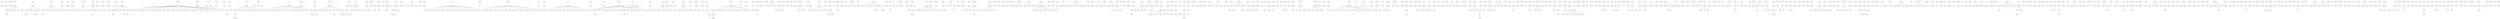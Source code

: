strict graph "" {
	graph ["edge"="{}",
		file="/Users/felicedeluca/Developer/UofA/mlgd/pipeline/impred/tmp_workspace/topics/labels/forests/Topics_Layer_3_forest.dot",
		"graph"="{'edge': '{}', 'file': '/Users/felicedeluca/Developer/UofA/mlgd/pipeline/impred/tmp_workspace/topics/labels/forests/Topics_Layer_\
3_forest.dot', 'graph': '{\'edge\': \'{}\', \'file\': \'/Users/felicedeluca/Developer/UofA/mlgd/pipeline/impred/tmp_workspace/topics/\
labels/forests/Topics_Layer_3_forest.dot\', \'graph\': \'{\\\'edge\\\': \\\'{}\\\', \\\'file\\\': \\\'/Users/felicedeluca/Developer/\
UofA/mlgd/pipeline/impred/tmp_workspace/topics/labels/forests/Topics_Layer_3_forest.dot\\\', \\\'graph\\\': \"{\\\'file\\\': \\\'/\
Users/felicedeluca/Developer/UofA/mlgd/pipeline/impred/tmp_workspace/topics/set2/forests/Topics_Layer_3_forest.dot\\\'}\", \\\'node\\\': \"{\\\'\
label\\\': \\\'\\\', \\\'level\\\': \\\'\\\'}\"}\', \'node\': \"{\'height\': \'\', \'label\': \'\', \'level\': \'\', \'width\': \'\'}\"}', '\
node': \"{'height': '', 'label': '', 'level': '', 'width': ''}\"}",
		"node"="{'fontsize': '', 'height': '', 'label': '', 'level': '', 'width': ''}"
	];
	2303	 [fontsize=6,
		height=0.36,
		label="b'chromatin'",
		level=3,
		width=0.36];
	329	 [fontsize=8,
		height=0.45,
		label="b'epigenetics'",
		level=1,
		width=0.45];
	2303 -- 329;
	4609	 [fontsize=6,
		height=0.73,
		label="b'engineering education'",
		level=3,
		width=0.73];
	4602	 [fontsize=6,
		height=0.61,
		label="b'science education'",
		level=2,
		width=0.61];
	4609 -- 4602;
	661	 [fontsize=8,
		height=0.8,
		label="b'computational biology'",
		level=1,
		width=0.8];
	3193	 [fontsize=6,
		height=0.81,
		label="b'transcriptional regulation'",
		level=3,
		width=0.81];
	661 -- 3193;
	348	 [fontsize=6,
		height=0.4,
		label="b'rna biology'",
		level=3,
		width=0.4];
	326	 [fontsize=8,
		height=0.4,
		label="b'genomics'",
		level=1,
		width=0.4];
	348 -- 326;
	347	 [fontsize=6,
		height=0.74,
		label="b'personalized medicine'",
		level=3,
		width=0.74];
	326 -- 347;
	364	 [fontsize=6,
		height=0.69,
		label="b'quantitative genetics'",
		level=3,
		width=0.69];
	326 -- 364;
	363	 [fontsize=6,
		height=0.44,
		label="b'epigenomics'",
		level=3,
		width=0.44];
	326 -- 363;
	355	 [fontsize=6,
		height=0.3,
		label="b'disease'",
		level=3,
		width=0.3];
	326 -- 355;
	372	 [fontsize=6,
		height=0.74,
		label="b'transposable elements'",
		level=3,
		width=0.74];
	326 -- 372;
	1920	 [fontsize=6,
		height=0.65,
		label="b'pharmacogenomics'",
		level=3,
		width=0.65];
	347 -- 1920;
	1786	 [fontsize=6,
		height=0.39,
		label="b'complexity'",
		level=3,
		width=0.39];
	846	 [fontsize=8,
		height=0.42,
		label="b'algorithms'",
		level=1,
		width=0.42];
	1786 -- 846;
	1781	 [fontsize=6,
		height=0.52,
		label="b'data structures'",
		level=3,
		width=0.52];
	846 -- 1781;
	1783	 [fontsize=6,
		height=0.82,
		label="b'computational complexity'",
		level=3,
		width=0.82];
	846 -- 1783;
	1782	 [fontsize=6,
		height=0.79,
		label="b'algorithmic game theory'",
		level=3,
		width=0.79];
	846 -- 1782;
	1785	 [fontsize=6,
		height=0.26,
		label="b'theory'",
		level=3,
		width=0.26];
	846 -- 1785;
	3593	 [fontsize=6,
		height=0.57,
		label="b'graph algorithms'",
		level=3,
		width=0.57];
	1781 -- 3593;
	4034	 [fontsize=6,
		height=0.82,
		label="b'approximation algorithms'",
		level=3,
		width=0.82];
	1782 -- 4034;
	332	 [fontsize=6,
		height=0.38,
		label="b'c. elegans'",
		level=3,
		width=0.38];
	313	 [fontsize=8,
		height=0.35,
		label="b'genetics'",
		level=1,
		width=0.35];
	332 -- 313;
	336	 [fontsize=6,
		height=0.5,
		label="b'plant breeding'",
		level=3,
		width=0.5];
	313 -- 336;
	342	 [fontsize=6,
		height=0.76,
		label="b'plant molecular biology'",
		level=3,
		width=0.76];
	313 -- 342;
	334	 [fontsize=6,
		height=0.55,
		label="b'animal breeding'",
		level=3,
		width=0.55];
	313 -- 334;
	333	 [fontsize=6,
		height=0.23,
		label="b'yeast'",
		level=3,
		width=0.23];
	313 -- 333;
	339	 [fontsize=6,
		height=0.38,
		label="b'drosophila'",
		level=3,
		width=0.38];
	313 -- 339;
	5707	 [fontsize=6,
		height=0.49,
		label="b'plant genetics'",
		level=3,
		width=0.49];
	336 -- 5707;
	3351	 [fontsize=6,
		height=0.63,
		label="b'political geography'",
		level=3,
		width=0.63];
	2807	 [fontsize=8,
		height=0.38,
		label="b'migration'",
		level=1,
		width=0.38];
	3351 -- 2807;
	3352	 [fontsize=6,
		height=0.39,
		label="b'citizenship'",
		level=3,
		width=0.39];
	2807 -- 3352;
	3353	 [fontsize=6,
		height=0.56,
		label="b'transnationalism'",
		level=3,
		width=0.56];
	2807 -- 3353;
	4325	 [fontsize=6,
		height=0.26,
		label="b'oxides'",
		level=3,
		width=0.26];
	76	 [fontsize=8,
		height=0.37,
		label="b'thin films'",
		level=1,
		width=0.37];
	4325 -- 76;
	1892	 [fontsize=6,
		height=0.44,
		label="b'e-commerce'",
		level=3,
		width=0.44];
	1402	 [fontsize=8,
		height=0.74,
		label="b'information systems'",
		level=1,
		width=0.74];
	1892 -- 1402;
	1887	 [fontsize=6,
		height=0.48,
		label="b'e-government'",
		level=3,
		width=0.48];
	1402 -- 1887;
	1885	 [fontsize=6,
		height=0.99,
		label="b'business process management'",
		level=3,
		width=0.99];
	1402 -- 1885;
	1889	 [fontsize=6,
		height=0.75,
		label="b'information technology'",
		level=3,
		width=0.75];
	1402 -- 1889;
	1455	 [fontsize=6,
		height=0.8,
		label="b'behavioral neuroscience'",
		level=3,
		width=0.8];
	471	 [fontsize=8,
		height=0.37,
		label="b'addiction'",
		level=1,
		width=0.37];
	1455 -- 471;
	1451	 [fontsize=6,
		height=0.27,
		label="b'reward'",
		level=3,
		width=0.27];
	471 -- 1451;
	1453	 [fontsize=6,
		height=0.38,
		label="b'impulsivity'",
		level=3,
		width=0.38];
	471 -- 1453;
	2520	 [fontsize=6,
		height=0.54,
		label="b'sports medicine'",
		level=3,
		width=0.54];
	2376	 [fontsize=8,
		height=0.54,
		label="b'biomechanics'",
		level=1,
		width=0.54];
	2520 -- 2376;
	2522	 [fontsize=6,
		height=0.73,
		label="b'functional morphology'",
		level=3,
		width=0.73];
	2376 -- 2522;
	2521	 [fontsize=6,
		height=0.22,
		label="b'bone'",
		level=3,
		width=0.22];
	2376 -- 2521;
	2506	 [fontsize=6,
		height=0.39,
		label="b'locomotion'",
		level=3,
		width=0.39];
	2376 -- 2506;
	2533	 [fontsize=6,
		height=0.46,
		label="b'osteoarthritis'",
		level=3,
		width=0.46];
	2376 -- 2533;
	5698	 [fontsize=6,
		height=0.45,
		label="b'osteoporosis'",
		level=3,
		width=0.45];
	2521 -- 5698;
	475	 [fontsize=6,
		height=0.46,
		label="b'motor control'",
		level=2,
		width=0.46];
	2295	 [fontsize=6,
		height=0.5,
		label="b'motor learning'",
		level=3,
		width=0.5];
	475 -- 2295;
	1575	 [fontsize=6,
		height=0.73,
		label="b'computed tomography'",
		level=3,
		width=0.73];
	1517	 [fontsize=8,
		height=0.62,
		label="b'medical imaging'",
		level=1,
		width=0.62];
	1575 -- 1517;
	2963	 [fontsize=6,
		height=0.72,
		label="b'communication theory'",
		level=3,
		width=0.72];
	2933	 [fontsize=8,
		height=0.67,
		label="b'information theory'",
		level=1,
		width=0.67];
	2963 -- 2933;
	2959	 [fontsize=6,
		height=0.52,
		label="b'network coding'",
		level=3,
		width=0.52];
	2933 -- 2959;
	2964	 [fontsize=6,
		height=0.8,
		label="b'communication networks'",
		level=3,
		width=0.8];
	2933 -- 2964;
	73	 [fontsize=6,
		height=0.38,
		label="b'metallurgy'",
		level=2,
		width=0.38];
	2286	 [fontsize=6,
		height=0.3,
		label="b'welding'",
		level=3,
		width=0.3];
	73 -- 2286;
	2284	 [fontsize=6,
		height=0.21,
		label="b'steel'",
		level=3,
		width=0.21];
	73 -- 2284;
	250	 [fontsize=6,
		height=0.44,
		label="b'dermatology'",
		level=3,
		width=0.44];
	205	 [fontsize=8,
		height=0.48,
		label="b'immunology'",
		level=1,
		width=0.48];
	250 -- 205;
	245	 [fontsize=6,
		height=0.51,
		label="b'transplantation'",
		level=3,
		width=0.51];
	205 -- 245;
	270	 [fontsize=6,
		height=0.47,
		label="b'autoimmunity'",
		level=3,
		width=0.47];
	205 -- 270;
	262	 [fontsize=6,
		height=0.53,
		label="b'immunotherapy'",
		level=3,
		width=0.53];
	205 -- 262;
	253	 [fontsize=6,
		height=0.57,
		label="b'gastroenterology'",
		level=3,
		width=0.57];
	205 -- 253;
	244	 [fontsize=6,
		height=0.27,
		label="b'allergy'",
		level=3,
		width=0.27];
	205 -- 244;
	269	 [fontsize=6,
		height=0.47,
		label="b'rheumatology'",
		level=3,
		width=0.47];
	205 -- 269;
	3581	 [fontsize=6,
		height=0.4,
		label="b'nephrology'",
		level=3,
		width=0.4];
	245 -- 3581;
	5071	 [fontsize=6,
		height=0.4,
		label="b'hepatology'",
		level=3,
		width=0.4];
	253 -- 5071;
	2986	 [fontsize=6,
		height=0.29,
		label="b'asthma'",
		level=3,
		width=0.29];
	244 -- 2986;
	938	 [fontsize=6,
		height=0.61,
		label="b'statistical learning'",
		level=3,
		width=0.61];
	659	 [fontsize=8,
		height=0.65,
		label="b'machine learning'",
		level=1,
		width=0.65];
	938 -- 659;
	940	 [fontsize=6,
		height=0.8,
		label="b'brain computer interface'",
		level=3,
		width=0.8];
	659 -- 940;
	955	 [fontsize=6,
		height=0.57,
		label="b'neuroinformatics'",
		level=3,
		width=0.57];
	659 -- 955;
	849	 [fontsize=6,
		height=0.46,
		label="b'classification'",
		level=3,
		width=0.46];
	659 -- 849;
	949	 [fontsize=6,
		height=0.63,
		label="b'activity recognition'",
		level=3,
		width=0.63];
	659 -- 949;
	906	 [fontsize=6,
		height=0.66,
		label="b'time series analysis'",
		level=3,
		width=0.66];
	659 -- 906;
	869	 [fontsize=6,
		height=0.62,
		label="b'intelligent systems'",
		level=3,
		width=0.62];
	659 -- 869;
	905	 [fontsize=6,
		height=0.57,
		label="b'network analysis'",
		level=3,
		width=0.57];
	659 -- 905;
	899	 [fontsize=6,
		height=0.63,
		label="b'bayesian inference'",
		level=3,
		width=0.63];
	659 -- 899;
	977	 [fontsize=6,
		height=0.81,
		label="b'brain-machine interfaces'",
		level=3,
		width=0.81];
	659 -- 977;
	839	 [fontsize=6,
		height=0.77,
		label="b'audio signal processing'",
		level=3,
		width=0.77];
	659 -- 839;
	884	 [fontsize=6,
		height=0.47,
		label="b'segmentation'",
		level=3,
		width=0.47];
	659 -- 884;
	964	 [fontsize=6,
		height=0.66,
		label="b'convex optimization'",
		level=3,
		width=0.66];
	659 -- 964;
	919	 [fontsize=6,
		height=0.59,
		label="b'big data analytics'",
		level=3,
		width=0.59];
	659 -- 919;
	936	 [fontsize=6,
		height=0.77,
		label="b'computational statistics'",
		level=3,
		width=0.77];
	659 -- 936;
	907	 [fontsize=6,
		height=0.52,
		label="b'learning theory'",
		level=3,
		width=0.52];
	659 -- 907;
	947	 [fontsize=6,
		height=0.64,
		label="b'statistical modeling'",
		level=3,
		width=0.64];
	659 -- 947;
	969	 [fontsize=6,
		height=0.67,
		label="b'image segmentation'",
		level=3,
		width=0.67];
	659 -- 969;
	890	 [fontsize=6,
		height=0.89,
		label="b'statistical signal processing'",
		level=3,
		width=0.89];
	659 -- 890;
	970	 [fontsize=6,
		height=0.12,
		label="b'ai'",
		level=3,
		width=0.12];
	659 -- 970;
	891	 [fontsize=6,
		height=0.63,
		label="b'speech processing'",
		level=3,
		width=0.63];
	659 -- 891;
	889	 [fontsize=6,
		height=0.86,
		label="b'music information retrieval'",
		level=3,
		width=0.86];
	659 -- 889;
	900	 [fontsize=6,
		height=0.93,
		label="b'biomedical signal processing'",
		level=3,
		width=0.93];
	659 -- 900;
	3067	 [fontsize=8,
		height=0.65,
		label="b'statistical physics'",
		level=1,
		width=0.65];
	3079	 [fontsize=6,
		height=0.6,
		label="b'biological physics'",
		level=3,
		width=0.6];
	3067 -- 3079;
	3554	 [fontsize=6,
		height=0.57,
		label="b'american politics'",
		level=2,
		width=0.57];
	5557	 [fontsize=6,
		height=0.34,
		label="b'congress'",
		level=3,
		width=0.34];
	3554 -- 5557;
	5553	 [fontsize=6,
		height=0.5,
		label="b'representation'",
		level=3,
		width=0.5];
	3554 -- 5553;
	3632	 [fontsize=6,
		height=0.6,
		label="b'structural geology'",
		level=2,
		width=0.6];
	3981	 [fontsize=6,
		height=0.53,
		label="b'active tectonics'",
		level=3,
		width=0.53];
	3632 -- 3981;
	4531	 [fontsize=6,
		height=0.72,
		label="b'environmental politics'",
		level=3,
		width=0.72];
	564	 [fontsize=8,
		height=0.26,
		label="b'policy'",
		level=1,
		width=0.26];
	4531 -- 564;
	3300	 [fontsize=6,
		height=0.51,
		label="b'optical physics'",
		level=3,
		width=0.51];
	3297	 [fontsize=6,
		height=0.27,
		label="b'atomic'",
		level=3,
		width=0.27];
	3300 -- 3297;
	3224	 [fontsize=6,
		height=0.36,
		label="b'molecular'",
		level=2,
		width=0.36];
	3297 -- 3224;
	3301	 [fontsize=6,
		height=0.6,
		label="b'molecular physics'",
		level=3,
		width=0.6];
	3297 -- 3301;
	3299	 [fontsize=6,
		height=0.52,
		label="b'cellular biology'",
		level=3,
		width=0.52];
	3224 -- 3299;
	1281	 [fontsize=6,
		height=0.45,
		label="b'food security'",
		level=3,
		width=0.45];
	727	 [fontsize=8,
		height=0.58,
		label="b'climate change'",
		level=1,
		width=0.58];
	1281 -- 727;
	1265	 [fontsize=6,
		height=0.59,
		label="b'climate variability'",
		level=3,
		width=0.59];
	727 -- 1265;
	1296	 [fontsize=6,
		height=0.3,
		label="b'drought'",
		level=3,
		width=0.3];
	727 -- 1296;
	1284	 [fontsize=6,
		height=0.58,
		label="b'climate dynamics'",
		level=3,
		width=0.58];
	727 -- 1284;
	1292	 [fontsize=6,
		height=0.57,
		label="b'climate modeling'",
		level=3,
		width=0.57];
	727 -- 1292;
	1297	 [fontsize=6,
		height=0.63,
		label="b'ocean acidification'",
		level=3,
		width=0.63];
	727 -- 1297;
	1269	 [fontsize=6,
		height=0.66,
		label="b'plant ecophysiology'",
		level=3,
		width=0.66];
	727 -- 1269;
	1285	 [fontsize=6,
		height=0.23,
		label="b'arctic'",
		level=3,
		width=0.23];
	727 -- 1285;
	2670	 [fontsize=6,
		height=0.29,
		label="b'change'",
		level=3,
		width=0.29];
	1265 -- 2670;
	5842	 [fontsize=6,
		height=0.62,
		label="b'language variation'",
		level=3,
		width=0.62];
	2670 -- 5842;
	69	 [fontsize=8,
		height=0.61,
		label="b'nanotechnology'",
		level=1,
		width=0.61];
	132	 [fontsize=6,
		height=0.71,
		label="b'materials engineering'",
		level=3,
		width=0.71];
	69 -- 132;
	130	 [fontsize=6,
		height=0.37,
		label="b'nanowires'",
		level=3,
		width=0.37];
	69 -- 130;
	118	 [fontsize=6,
		height=0.3,
		label="b'devices'",
		level=3,
		width=0.3];
	69 -- 118;
	5481	 [fontsize=6,
		height=0.65,
		label="b'electronic materials'",
		level=3,
		width=0.65];
	118 -- 5481;
	672	 [fontsize=6,
		height=0.17,
		label="b'rna'",
		level=3,
		width=0.17];
	346	 [fontsize=8,
		height=0.54,
		label="b'bioinformatics'",
		level=1,
		width=0.54];
	672 -- 346;
	710	 [fontsize=6,
		height=0.51,
		label="b'phylogenomics'",
		level=3,
		width=0.51];
	346 -- 710;
	665	 [fontsize=6,
		height=0.6,
		label="b'genome evolution'",
		level=3,
		width=0.6];
	346 -- 665;
	677	 [fontsize=6,
		height=0.64,
		label="b'microbial genomics'",
		level=3,
		width=0.64];
	346 -- 677;
	675	 [fontsize=6,
		height=0.74,
		label="b'evolutionary genomics'",
		level=3,
		width=0.74];
	346 -- 675;
	693	 [fontsize=6,
		height=0.56,
		label="b'protein structure'",
		level=3,
		width=0.56];
	346 -- 693;
	682	 [fontsize=6,
		height=0.9,
		label="b'next generation sequencing'",
		level=3,
		width=0.9];
	346 -- 682;
	695	 [fontsize=6,
		height=0.18,
		label="b'ngs'",
		level=3,
		width=0.18];
	346 -- 695;
	683	 [fontsize=6,
		height=0.76,
		label="b'molecular microbiology'",
		level=3,
		width=0.76];
	346 -- 683;
	702	 [fontsize=6,
		height=0.57,
		label="b'cancer genomics'",
		level=3,
		width=0.57];
	346 -- 702;
	701	 [fontsize=6,
		height=0.66,
		label="b'functional genomics'",
		level=3,
		width=0.66];
	346 -- 701;
	713	 [fontsize=6,
		height=0.56,
		label="b'cheminformatics'",
		level=3,
		width=0.56];
	346 -- 713;
	676	 [fontsize=6,
		height=0.63,
		label="b'precision medicine'",
		level=3,
		width=0.63];
	346 -- 676;
	2626	 [fontsize=6,
		height=0.67,
		label="b'reproductive biology'",
		level=3,
		width=0.67];
	330	 [fontsize=8,
		height=0.82,
		label="b'developmental biology'",
		level=1,
		width=0.82];
	2626 -- 330;
	4956	 [fontsize=6,
		height=0.33,
		label="b'pyrolysis'",
		level=3,
		width=0.33];
	2159	 [fontsize=6,
		height=0.41,
		label="b'gasification'",
		level=3,
		width=0.41];
	4956 -- 2159;
	13	 [fontsize=8,
		height=0.46,
		label="b'combustion'",
		level=1,
		width=0.46];
	2159 -- 13;
	2158	 [fontsize=6,
		height=0.91,
		label="b'internal combustion engines'",
		level=3,
		width=0.91];
	13 -- 2158;
	2164	 [fontsize=6,
		height=0.28,
		label="b'plasma'",
		level=3,
		width=0.28];
	13 -- 2164;
	1547	 [fontsize=6,
		height=0.85,
		label="b'biomedical image analysis'",
		level=3,
		width=0.85];
	841	 [fontsize=8,
		height=0.6,
		label="b'computer vision'",
		level=1,
		width=0.6];
	1547 -- 841;
	1558	 [fontsize=6,
		height=0.74,
		label="b'computational imaging'",
		level=3,
		width=0.74];
	841 -- 1558;
	1567	 [fontsize=6,
		height=0.32,
		label="b'graphics'",
		level=3,
		width=0.32];
	841 -- 1567;
	1560	 [fontsize=6,
		height=0.31,
		label="b'tracking'",
		level=3,
		width=0.31];
	841 -- 1560;
	1534	 [fontsize=6,
		height=0.6,
		label="b'object recognition'",
		level=3,
		width=0.6];
	841 -- 1534;
	1520	 [fontsize=6,
		height=0.55,
		label="b'face recognition'",
		level=3,
		width=0.55];
	841 -- 1520;
	1521	 [fontsize=6,
		height=0.52,
		label="b'mobile robotics'",
		level=3,
		width=0.52];
	841 -- 1521;
	1550	 [fontsize=6,
		height=0.88,
		label="b'computational photography'",
		level=3,
		width=0.88];
	841 -- 1550;
	2931	 [fontsize=6,
		height=0.53,
		label="b'face perception'",
		level=3,
		width=0.53];
	1520 -- 2931;
	5742	 [fontsize=6,
		height=0.52,
		label="b'quantum gases'",
		level=3,
		width=0.52];
	3266	 [fontsize=6,
		height=0.53,
		label="b'ultracold atoms'",
		level=3,
		width=0.53];
	5742 -- 3266;
	5743	 [fontsize=6,
		height=0.89,
		label="b'bose-einstein condensation'",
		level=3,
		width=0.89];
	5742 -- 5743;
	3250	 [fontsize=8,
		height=0.58,
		label="b'quantum optics'",
		level=1,
		width=0.58];
	3266 -- 3250;
	3269	 [fontsize=6,
		height=0.89,
		label="b'quantum information theory'",
		level=3,
		width=0.89];
	3250 -- 3269;
	3279	 [fontsize=6,
		height=0.39,
		label="b'cold atoms'",
		level=3,
		width=0.39];
	3250 -- 3279;
	3273	 [fontsize=6,
		height=0.52,
		label="b'optomechanics'",
		level=3,
		width=0.52];
	3250 -- 3273;
	1596	 [fontsize=6,
		height=0.18,
		label="b'hpc'",
		level=3,
		width=0.18];
	1591	 [fontsize=8,
		height=0.62,
		label="b'cloud computing'",
		level=1,
		width=0.62];
	1596 -- 1591;
	1614	 [fontsize=6,
		height=0.46,
		label="b'web services'",
		level=3,
		width=0.46];
	1591 -- 1614;
	1617	 [fontsize=6,
		height=0.61,
		label="b'service computing'",
		level=3,
		width=0.61];
	1591 -- 1617;
	1622	 [fontsize=6,
		height=0.51,
		label="b'grid computing'",
		level=3,
		width=0.51];
	1591 -- 1622;
	1605	 [fontsize=6,
		height=0.18,
		label="b'sdn'",
		level=3,
		width=0.18];
	1591 -- 1605;
	4279	 [fontsize=6,
		height=0.45,
		label="b'digital media'",
		level=3,
		width=0.45];
	3961	 [fontsize=8,
		height=0.49,
		label="b'social media'",
		level=1,
		width=0.49];
	4279 -- 3961;
	4283	 [fontsize=6,
		height=0.3,
		label="b'internet'",
		level=3,
		width=0.3];
	3961 -- 4283;
	4270	 [fontsize=6,
		height=0.52,
		label="b'public relations'",
		level=3,
		width=0.52];
	3961 -- 4270;
	2487	 [fontsize=6,
		height=0.58,
		label="b'animal behaviour'",
		level=2,
		width=0.58];
	5151	 [fontsize=6,
		height=0.44,
		label="b'bioacoustics'",
		level=3,
		width=0.44];
	2487 -- 5151;
	5149	 [fontsize=6,
		height=0.5,
		label="b'social learning'",
		level=3,
		width=0.5];
	2487 -- 5149;
	5290	 [fontsize=6,
		height=0.58,
		label="b'cultural evolution'",
		level=3,
		width=0.58];
	5149 -- 5290;
	5082	 [fontsize=6,
		height=0.74,
		label="b'experimental evolution'",
		level=3,
		width=0.74];
	384	 [fontsize=8,
		height=0.72,
		label="b'population genetics'",
		level=1,
		width=0.72];
	5082 -- 384;
	5083	 [fontsize=6,
		height=0.42,
		label="b'ancient dna'",
		level=3,
		width=0.42];
	384 -- 5083;
	2195	 [fontsize=6,
		height=0.56,
		label="b'thermodynamics'",
		level=2,
		width=0.56];
	5674	 [fontsize=6,
		height=0.3,
		label="b'kinetics'",
		level=3,
		width=0.3];
	2195 -- 5674;
	2325	 [fontsize=6,
		height=0.61,
		label="b'organic solar cells'",
		level=3,
		width=0.61];
	2316	 [fontsize=6,
		height=0.63,
		label="b'organic electronics'",
		level=2,
		width=0.63];
	2325 -- 2316;
	3887	 [fontsize=6,
		height=0.7,
		label="b'perovskite solar cells'",
		level=3,
		width=0.7];
	2325 -- 3887;
	2327	 [fontsize=6,
		height=0.7,
		label="b'organic photovoltaics'",
		level=3,
		width=0.7];
	2316 -- 2327;
	4059	 [fontsize=6,
		height=0.59,
		label="b'industrial ecology'",
		level=3,
		width=0.59];
	4	 [fontsize=6,
		height=0.71,
		label="b'life cycle assessment'",
		level=3,
		width=0.71];
	4059 -- 4;
	1	 [fontsize=8,
		height=0.5,
		label="b'sustainability'",
		level=1,
		width=0.5];
	4 -- 1;
	4057	 [fontsize=6,
		height=0.65,
		label="b'waste management'",
		level=3,
		width=0.65];
	4 -- 4057;
	6	 [fontsize=6,
		height=0.89,
		label="b'environmental management'",
		level=3,
		width=0.89];
	1 -- 6;
	2489	 [fontsize=8,
		height=0.51,
		label="b'cryptography'",
		level=1,
		width=0.51];
	3112	 [fontsize=6,
		height=0.51,
		label="b'steganography'",
		level=3,
		width=0.51];
	2489 -- 3112;
	3119	 [fontsize=6,
		height=0.59,
		label="b'complexity theory'",
		level=3,
		width=0.59];
	2489 -- 3119;
	737	 [fontsize=6,
		height=0.32,
		label="b'fisheries'",
		level=2,
		width=0.32];
	4774	 [fontsize=6,
		height=0.43,
		label="b'fish ecology'",
		level=3,
		width=0.43];
	737 -- 4774;
	4775	 [fontsize=6,
		height=0.67,
		label="b'marine conservation'",
		level=3,
		width=0.67];
	737 -- 4775;
	4771	 [fontsize=6,
		height=0.73,
		label="b'fisheries management'",
		level=3,
		width=0.73];
	737 -- 4771;
	4205	 [fontsize=6,
		height=0.52,
		label="b'phytochemistry'",
		level=3,
		width=0.52];
	4203	 [fontsize=6,
		height=0.55,
		label="b'natural products'",
		level=2,
		width=0.55];
	4205 -- 4203;
	1165	 [fontsize=6,
		height=0.49,
		label="b'vision science'",
		level=3,
		width=0.49];
	469	 [fontsize=6,
		height=0.5,
		label="b'ophthalmology'",
		level=2,
		width=0.5];
	1165 -- 469;
	1164	 [fontsize=6,
		height=0.24,
		label="b'retina'",
		level=3,
		width=0.24];
	469 -- 1164;
	778	 [fontsize=6,
		height=0.18,
		label="b'fish'",
		level=3,
		width=0.18];
	374	 [fontsize=8,
		height=0.33,
		label="b'ecology'",
		level=1,
		width=0.33];
	778 -- 374;
	775	 [fontsize=6,
		height=0.8,
		label="b'plant-animal interactions'",
		level=3,
		width=0.8];
	374 -- 775;
	771	 [fontsize=6,
		height=0.72,
		label="b'global change biology'",
		level=3,
		width=0.72];
	374 -- 771;
	758	 [fontsize=6,
		height=0.32,
		label="b'ethology'",
		level=3,
		width=0.32];
	374 -- 758;
	766	 [fontsize=6,
		height=0.22,
		label="b'plant'",
		level=3,
		width=0.22];
	374 -- 766;
	757	 [fontsize=6,
		height=0.71,
		label="b'physiological ecology'",
		level=3,
		width=0.71];
	374 -- 757;
	738	 [fontsize=6,
		height=0.55,
		label="b'invasion biology'",
		level=3,
		width=0.55];
	374 -- 738;
	782	 [fontsize=6,
		height=0.43,
		label="b'agroecology'",
		level=3,
		width=0.43];
	374 -- 782;
	753	 [fontsize=6,
		height=0.42,
		label="b'ecosystems'",
		level=3,
		width=0.42];
	374 -- 753;
	745	 [fontsize=6,
		height=0.37,
		label="b'food webs'",
		level=3,
		width=0.37];
	374 -- 745;
	773	 [fontsize=6,
		height=0.61,
		label="b'population biology'",
		level=3,
		width=0.61];
	374 -- 773;
	734	 [fontsize=6,
		height=0.96,
		label="b'natural resource management'",
		level=3,
		width=0.96];
	374 -- 734;
	764	 [fontsize=6,
		height=0.47,
		label="b'social insects'",
		level=3,
		width=0.47];
	374 -- 764;
	785	 [fontsize=6,
		height=0.68,
		label="b'population dynamics'",
		level=3,
		width=0.68];
	374 -- 785;
	747	 [fontsize=6,
		height=0.38,
		label="b'pollination'",
		level=3,
		width=0.38];
	374 -- 747;
	1481	 [fontsize=8,
		height=0.67,
		label="b'renewable energy'",
		level=1,
		width=0.67];
	1492	 [fontsize=6,
		height=0.38,
		label="b'microgrids'",
		level=3,
		width=0.38];
	1481 -- 1492;
	1034	 [fontsize=6,
		height=0.62,
		label="b'genetic algorithms'",
		level=3,
		width=0.62];
	838	 [fontsize=8,
		height=0.72,
		label="b'artificial intelligence'",
		level=1,
		width=0.72];
	1034 -- 838;
	1018	 [fontsize=6,
		height=0.59,
		label="b'cognitive robotics'",
		level=3,
		width=0.59];
	838 -- 1018;
	1064	 [fontsize=6,
		height=0.62,
		label="b'logic programming'",
		level=3,
		width=0.62];
	838 -- 1064;
	1011	 [fontsize=6,
		height=0.77,
		label="b'constraint programming'",
		level=3,
		width=0.77];
	838 -- 1011;
	1071	 [fontsize=6,
		height=0.51,
		label="b'machine vision'",
		level=3,
		width=0.51];
	838 -- 1071;
	1043	 [fontsize=6,
		height=0.42,
		label="b'artificial life'",
		level=3,
		width=0.42];
	838 -- 1043;
	1029	 [fontsize=6,
		height=0.43,
		label="b'optimisation'",
		level=3,
		width=0.43];
	838 -- 1029;
	1045	 [fontsize=6,
		height=0.51,
		label="b'soft computing'",
		level=3,
		width=0.51];
	838 -- 1045;
	1016	 [fontsize=6,
		height=0.62,
		label="b'swarm intelligence'",
		level=3,
		width=0.62];
	838 -- 1016;
	1062	 [fontsize=6,
		height=0.39,
		label="b'fuzzy logic'",
		level=3,
		width=0.39];
	838 -- 1062;
	1022	 [fontsize=6,
		height=0.7,
		label="b'automated reasoning'",
		level=3,
		width=0.7];
	838 -- 1022;
	1058	 [fontsize=6,
		height=0.76,
		label="b'evolutionary algorithms'",
		level=3,
		width=0.76];
	838 -- 1058;
	1024	 [fontsize=6,
		height=0.67,
		label="b'ambient intelligence'",
		level=3,
		width=0.67];
	838 -- 1024;
	1013	 [fontsize=6,
		height=0.87,
		label="b'intelligent tutoring systems'",
		level=3,
		width=0.87];
	838 -- 1013;
	1066	 [fontsize=6,
		height=0.63,
		label="b'cognitive modeling'",
		level=3,
		width=0.63];
	838 -- 1066;
	4669	 [fontsize=6,
		height=0.17,
		label="b'erp'",
		level=3,
		width=0.17];
	4234	 [fontsize=8,
		height=0.2,
		label="b'eeg'",
		level=1,
		width=0.2];
	4669 -- 4234;
	4670	 [fontsize=6,
		height=0.2,
		label="b'meg'",
		level=3,
		width=0.2];
	4234 -- 4670;
	2801	 [fontsize=6,
		height=0.46,
		label="b'hippocampus'",
		level=3,
		width=0.46];
	2775	 [fontsize=8,
		height=0.35,
		label="b'memory'",
		level=1,
		width=0.35];
	2801 -- 2775;
	2794	 [fontsize=6,
		height=0.52,
		label="b'cognitive aging'",
		level=3,
		width=0.52];
	2775 -- 2794;
	2798	 [fontsize=6,
		height=0.49,
		label="b'metacognition'",
		level=3,
		width=0.49];
	2775 -- 2798;
	2375	 [fontsize=6,
		height=0.21,
		label="b'slam'",
		level=3,
		width=0.21];
	1519	 [fontsize=8,
		height=0.34,
		label="b'robotics'",
		level=1,
		width=0.34];
	2375 -- 1519;
	2383	 [fontsize=6,
		height=0.18,
		label="b'uav'",
		level=3,
		width=0.18];
	1519 -- 2383;
	2406	 [fontsize=6,
		height=0.61,
		label="b'distributed control'",
		level=3,
		width=0.61];
	1519 -- 2406;
	2411	 [fontsize=6,
		height=0.42,
		label="b'biomimetics'",
		level=3,
		width=0.42];
	1519 -- 2411;
	2420	 [fontsize=6,
		height=0.54,
		label="b'motion planning'",
		level=3,
		width=0.54];
	1519 -- 2420;
	2409	 [fontsize=6,
		height=0.7,
		label="b'autonomous vehicles'",
		level=3,
		width=0.7];
	1519 -- 2409;
	2433	 [fontsize=6,
		height=0.47,
		label="b'path planning'",
		level=3,
		width=0.47];
	1519 -- 2433;
	2408	 [fontsize=6,
		height=0.56,
		label="b'medical robotics'",
		level=3,
		width=0.56];
	1519 -- 2408;
	2407	 [fontsize=6,
		height=0.48,
		label="b'robust control'",
		level=3,
		width=0.48];
	1519 -- 2407;
	2427	 [fontsize=6,
		height=0.58,
		label="b'automatic control'",
		level=3,
		width=0.58];
	1519 -- 2427;
	2390	 [fontsize=6,
		height=0.41,
		label="b'localization'",
		level=3,
		width=0.41];
	1519 -- 2390;
	2418	 [fontsize=6,
		height=0.78,
		label="b'human-robot interaction'",
		level=3,
		width=0.78];
	1519 -- 2418;
	4258	 [fontsize=6,
		height=0.5,
		label="b'opinion mining'",
		level=3,
		width=0.5];
	1983	 [fontsize=6,
		height=0.62,
		label="b'sentiment analysis'",
		level=2,
		width=0.62];
	4258 -- 1983;
	5906	 [fontsize=6,
		height=0.29,
		label="b'surface'",
		level=3,
		width=0.29];
	4881	 [fontsize=6,
		height=0.36,
		label="b'interfaces'",
		level=2,
		width=0.36];
	5906 -- 4881;
	552	 [fontsize=6,
		height=0.7,
		label="b'traumatic brain injury'",
		level=3,
		width=0.7];
	327	 [fontsize=8,
		height=0.52,
		label="b'neuroscience'",
		level=1,
		width=0.52];
	552 -- 327;
	542	 [fontsize=6,
		height=0.66,
		label="b'neuroendocrinology'",
		level=3,
		width=0.66];
	327 -- 542;
	496	 [fontsize=6,
		height=0.29,
		label="b'hearing'",
		level=3,
		width=0.29];
	327 -- 496;
	517	 [fontsize=6,
		height=0.6,
		label="b'neuroimmunology'",
		level=3,
		width=0.6];
	327 -- 517;
	479	 [fontsize=6,
		height=0.7,
		label="b'psychopharmacology'",
		level=3,
		width=0.7];
	327 -- 479;
	514	 [fontsize=6,
		height=0.48,
		label="b'bioelectronics'",
		level=3,
		width=0.48];
	327 -- 514;
	503	 [fontsize=6,
		height=0.22,
		label="b'brain'",
		level=3,
		width=0.22];
	327 -- 503;
	498	 [fontsize=6,
		height=0.36,
		label="b'dopamine'",
		level=3,
		width=0.36];
	327 -- 498;
	513	 [fontsize=6,
		height=0.59,
		label="b'neuroengineering'",
		level=3,
		width=0.59];
	327 -- 513;
	534	 [fontsize=6,
		height=0.49,
		label="b'neuroethology'",
		level=3,
		width=0.49];
	327 -- 534;
	482	 [fontsize=6,
		height=0.52,
		label="b'anesthesiology'",
		level=3,
		width=0.52];
	327 -- 482;
	483	 [fontsize=6,
		height=0.49,
		label="b'neurogenetics'",
		level=3,
		width=0.49];
	327 -- 483;
	520	 [fontsize=6,
		height=0.45,
		label="b'optogenetics'",
		level=3,
		width=0.45];
	327 -- 520;
	554	 [fontsize=6,
		height=0.47,
		label="b'brain imaging'",
		level=3,
		width=0.47];
	327 -- 554;
	512	 [fontsize=6,
		height=0.32,
		label="b'anatomy'",
		level=3,
		width=0.32];
	327 -- 512;
	486	 [fontsize=6,
		height=0.56,
		label="b'brain stimulation'",
		level=3,
		width=0.56];
	327 -- 486;
	508	 [fontsize=6,
		height=0.58,
		label="b'spinal cord injury'",
		level=3,
		width=0.58];
	327 -- 508;
	4855	 [fontsize=6,
		height=0.59,
		label="b'cochlear implants'",
		level=3,
		width=0.59];
	496 -- 4855;
	3569	 [fontsize=6,
		height=0.42,
		label="b'critical care'",
		level=3,
		width=0.42];
	482 -- 3569;
	506	 [fontsize=8,
		height=0.3,
		label="b'autism'",
		level=1,
		width=0.3];
	5259	 [fontsize=6,
		height=0.22,
		label="b'adhd'",
		level=3,
		width=0.22];
	506 -- 5259;
	5258	 [fontsize=6,
		height=0.59,
		label="b'special education'",
		level=3,
		width=0.59];
	506 -- 5258;
	5261	 [fontsize=6,
		height=0.84,
		label="b'developmental disabilities'",
		level=3,
		width=0.84];
	506 -- 5261;
	3700	 [fontsize=6,
		height=0.44,
		label="b'earthquakes'",
		level=3,
		width=0.44];
	2586	 [fontsize=8,
		height=0.45,
		label="b'geophysics'",
		level=1,
		width=0.45];
	3700 -- 2586;
	3708	 [fontsize=6,
		height=0.53,
		label="b'mineral physics'",
		level=3,
		width=0.53];
	2586 -- 3708;
	994	 [fontsize=6,
		height=0.36,
		label="b'clustering'",
		level=3,
		width=0.36];
	837	 [fontsize=8,
		height=0.46,
		label="b'data mining'",
		level=1,
		width=0.46];
	994 -- 837;
	978	 [fontsize=6,
		height=0.69,
		label="b'knowledge discovery'",
		level=3,
		width=0.69];
	837 -- 978;
	986	 [fontsize=6,
		height=0.62,
		label="b'business analytics'",
		level=3,
		width=0.62];
	837 -- 986;
	989	 [fontsize=6,
		height=0.82,
		label="b'decision support systems'",
		level=3,
		width=0.82];
	837 -- 989;
	1000	 [fontsize=6,
		height=0.41,
		label="b'web mining'",
		level=3,
		width=0.41];
	837 -- 1000;
	999	 [fontsize=6,
		height=0.61,
		label="b'database systems'",
		level=3,
		width=0.61];
	837 -- 999;
	3791	 [fontsize=6,
		height=0.62,
		label="b'radiation oncology'",
		level=3,
		width=0.62];
	1573	 [fontsize=6,
		height=0.54,
		label="b'medical physics'",
		level=2,
		width=0.54];
	3791 -- 1573;
	3885	 [fontsize=6,
		height=0.49,
		label="b'water splitting'",
		level=3,
		width=0.49];
	4797	 [fontsize=6,
		height=0.77,
		label="b'artificial photosynthesis'",
		level=3,
		width=0.77];
	3885 -- 4797;
	3874	 [fontsize=6,
		height=0.5,
		label="b'photocatalysis'",
		level=2,
		width=0.5];
	3885 -- 3874;
	3886	 [fontsize=6,
		height=0.78,
		label="b'solar energy conversion'",
		level=3,
		width=0.78];
	3874 -- 3886;
	1118	 [fontsize=6,
		height=0.42,
		label="b'soil ecology'",
		level=3,
		width=0.42];
	1085	 [fontsize=8,
		height=0.62,
		label="b'biogeochemistry'",
		level=1,
		width=0.62];
	1118 -- 1085;
	1116	 [fontsize=6,
		height=0.52,
		label="b'stable isotopes'",
		level=3,
		width=0.52];
	1085 -- 1116;
	1107	 [fontsize=6,
		height=0.33,
		label="b'wetlands'",
		level=3,
		width=0.33];
	1085 -- 1107;
	1114	 [fontsize=6,
		height=0.56,
		label="b'geomicrobiology'",
		level=3,
		width=0.56];
	1085 -- 1114;
	1104	 [fontsize=6,
		height=0.71,
		label="b'organic geochemistry'",
		level=3,
		width=0.71];
	1085 -- 1104;
	4524	 [fontsize=8,
		height=0.61,
		label="b'decision making'",
		level=1,
		width=0.61];
	4581	 [fontsize=6,
		height=0.56,
		label="b'neuroeconomics'",
		level=3,
		width=0.56];
	4524 -- 4581;
	59	 [fontsize=6,
		height=0.73,
		label="b'photoelectrochemistry'",
		level=3,
		width=0.73];
	28	 [fontsize=8,
		height=0.62,
		label="b'electrochemistry'",
		level=1,
		width=0.62];
	59 -- 28;
	63	 [fontsize=6,
		height=0.57,
		label="b'energy materials'",
		level=3,
		width=0.57];
	28 -- 63;
	57	 [fontsize=6,
		height=0.68,
		label="b'conducting polymers'",
		level=3,
		width=0.68];
	28 -- 57;
	828	 [fontsize=6,
		height=0.83,
		label="b'cardiac electrophysiology'",
		level=3,
		width=0.83];
	826	 [fontsize=6,
		height=0.38,
		label="b'cardiology'",
		level=2,
		width=0.38];
	828 -- 826;
	832	 [fontsize=6,
		height=0.43,
		label="b'heart failure'",
		level=3,
		width=0.43];
	826 -- 832;
	651	 [fontsize=6,
		height=0.39,
		label="b'biosensing'",
		level=3,
		width=0.39];
	633	 [fontsize=8,
		height=0.45,
		label="b'plasmonics'",
		level=1,
		width=0.45];
	651 -- 633;
	652	 [fontsize=6,
		height=0.3,
		label="b'sensing'",
		level=3,
		width=0.3];
	633 -- 652;
	642	 [fontsize=6,
		height=0.19,
		label="b'eels'",
		level=3,
		width=0.19];
	633 -- 642;
	654	 [fontsize=6,
		height=0.21,
		label="b'stem'",
		level=3,
		width=0.21];
	642 -- 654;
	655	 [fontsize=6,
		height=0.18,
		label="b'tem'",
		level=3,
		width=0.18];
	654 -- 655;
	806	 [fontsize=6,
		height=0.68,
		label="b'ecological modelling'",
		level=3,
		width=0.68];
	726	 [fontsize=8,
		height=0.76,
		label="b'conservation biology'",
		level=1,
		width=0.76];
	806 -- 726;
	795	 [fontsize=6,
		height=0.42,
		label="b'primatology'",
		level=3,
		width=0.42];
	726 -- 795;
	794	 [fontsize=6,
		height=0.64,
		label="b'landscape genetics'",
		level=3,
		width=0.64];
	726 -- 794;
	790	 [fontsize=6,
		height=0.63,
		label="b'movement ecology'",
		level=3,
		width=0.63];
	726 -- 790;
	813	 [fontsize=6,
		height=0.58,
		label="b'marine mammals'",
		level=3,
		width=0.58];
	726 -- 813;
	824	 [fontsize=6,
		height=0.68,
		label="b'wildlife management'",
		level=3,
		width=0.68];
	726 -- 824;
	792	 [fontsize=6,
		height=0.54,
		label="b'tropical ecology'",
		level=3,
		width=0.54];
	726 -- 792;
	821	 [fontsize=6,
		height=0.64,
		label="b'restoration ecology'",
		level=3,
		width=0.64];
	726 -- 821;
	796	 [fontsize=6,
		height=0.43,
		label="b'mammalogy'",
		level=3,
		width=0.43];
	726 -- 796;
	793	 [fontsize=6,
		height=0.63,
		label="b'freshwater ecology'",
		level=3,
		width=0.63];
	726 -- 793;
	797	 [fontsize=6,
		height=0.53,
		label="b'wildlife ecology'",
		level=3,
		width=0.53];
	726 -- 797;
	4449	 [fontsize=6,
		height=0.76,
		label="b'biological anthropology'",
		level=3,
		width=0.76];
	795 -- 4449;
	4450	 [fontsize=6,
		height=0.52,
		label="b'bioarchaeology'",
		level=3,
		width=0.52];
	4449 -- 4450;
	110	 [fontsize=8,
		height=0.4,
		label="b'solar cells'",
		level=1,
		width=0.4];
	2319	 [fontsize=6,
		height=0.16,
		label="b'led'",
		level=3,
		width=0.16];
	110 -- 2319;
	4359	 [fontsize=6,
		height=0.53,
		label="b'climate science'",
		level=3,
		width=0.53];
	4356	 [fontsize=6,
		height=0.68,
		label="b'atmospheric science'",
		level=2,
		width=0.68];
	4359 -- 4356;
	4125	 [fontsize=6,
		height=0.27,
		label="b'racism'",
		level=3,
		width=0.27];
	2809	 [fontsize=8,
		height=0.22,
		label="b'race'",
		level=1,
		width=0.22];
	4125 -- 2809;
	4123	 [fontsize=6,
		height=0.55,
		label="b'social inequality'",
		level=3,
		width=0.55];
	2809 -- 4123;
	1981	 [fontsize=6,
		height=0.45,
		label="b'child welfare'",
		level=3,
		width=0.45];
	1973	 [fontsize=6,
		height=0.4,
		label="b'social work'",
		level=3,
		width=0.4];
	1981 -- 1973;
	1971	 [fontsize=8,
		height=0.52,
		label="b'mental health'",
		level=1,
		width=0.52];
	1973 -- 1971;
	1975	 [fontsize=6,
		height=0.21,
		label="b'child'",
		level=3,
		width=0.21];
	1971 -- 1975;
	3898	 [fontsize=6,
		height=0.79,
		label="b'numerical linear algebra'",
		level=3,
		width=0.79];
	3893	 [fontsize=8,
		height=0.69,
		label="b'numerical analysis'",
		level=1,
		width=0.69];
	3898 -- 3893;
	3071	 [fontsize=8,
		height=0.72,
		label="b'nonlinear dynamics'",
		level=1,
		width=0.72];
	5325	 [fontsize=6,
		height=0.25,
		label="b'chaos'",
		level=3,
		width=0.25];
	3071 -- 5325;
	634	 [fontsize=8,
		height=0.58,
		label="b'optoelectronics'",
		level=1,
		width=0.58];
	1202	 [fontsize=6,
		height=0.75,
		label="b'semiconductor physics'",
		level=3,
		width=0.75];
	634 -- 1202;
	1204	 [fontsize=6,
		height=0.75,
		label="b'semiconductor devices'",
		level=3,
		width=0.75];
	634 -- 1204;
	1667	 [fontsize=6,
		height=0.71,
		label="b'network management'",
		level=3,
		width=0.71];
	1624	 [fontsize=8,
		height=0.71,
		label="b'computer networks'",
		level=1,
		width=0.71];
	1667 -- 1624;
	1661	 [fontsize=6,
		height=0.91,
		label="b'software defined networking'",
		level=3,
		width=0.91];
	1624 -- 1661;
	1662	 [fontsize=6,
		height=0.77,
		label="b'performance evaluation'",
		level=3,
		width=0.77];
	1624 -- 1662;
	5468	 [fontsize=6,
		height=0.73,
		label="b'animal communication'",
		level=3,
		width=0.73];
	390	 [fontsize=6,
		height=0.54,
		label="b'animal behavior'",
		level=2,
		width=0.54];
	5468 -- 390;
	4573	 [fontsize=6,
		height=0.44,
		label="b'adolescence'",
		level=2,
		width=0.44];
	4575	 [fontsize=6,
		height=0.38,
		label="b'prevention'",
		level=3,
		width=0.38];
	4573 -- 4575;
	4199	 [fontsize=6,
		height=0.54,
		label="b'urban sociology'",
		level=3,
		width=0.54];
	4120	 [fontsize=8,
		height=0.46,
		label="b'immigration'",
		level=1,
		width=0.46];
	4199 -- 4120;
	580	 [fontsize=8,
		height=0.33,
		label="b'science'",
		level=1,
		width=0.33];
	4664	 [fontsize=6,
		height=0.63,
		label="b'technology studies'",
		level=3,
		width=0.63];
	580 -- 4664;
	4167	 [fontsize=6,
		height=0.82,
		label="b'computational biophysics'",
		level=3,
		width=0.82];
	4156	 [fontsize=8,
		height=0.88,
		label="b'computational chemistry'",
		level=1,
		width=0.88];
	4167 -- 4156;
	4169	 [fontsize=6,
		height=0.64,
		label="b'electronic structure'",
		level=3,
		width=0.64];
	4156 -- 4169;
	4172	 [fontsize=6,
		height=0.86,
		label="b'physical organic chemistry'",
		level=3,
		width=0.86];
	4156 -- 4172;
	3924	 [fontsize=6,
		height=0.54,
		label="b'eye movements'",
		level=3,
		width=0.54];
	5808	 [fontsize=6,
		height=0.52,
		label="b'visual attention'",
		level=3,
		width=0.52];
	3924 -- 5808;
	2778	 [fontsize=8,
		height=0.36,
		label="b'attention'",
		level=1,
		width=0.36];
	3924 -- 2778;
	3922	 [fontsize=6,
		height=0.51,
		label="b'consciousness'",
		level=3,
		width=0.51];
	2778 -- 3922;
	1830	 [fontsize=6,
		height=0.55,
		label="b'microeconomics'",
		level=3,
		width=0.55];
	1461	 [fontsize=8,
		height=0.49,
		label="b'game theory'",
		level=1,
		width=0.49];
	1830 -- 1461;
	1836	 [fontsize=6,
		height=0.72,
		label="b'microeconomic theory'",
		level=3,
		width=0.72];
	1461 -- 1836;
	1839	 [fontsize=6,
		height=0.56,
		label="b'economic theory'",
		level=3,
		width=0.56];
	1461 -- 1839;
	1840	 [fontsize=6,
		height=0.52,
		label="b'decision theory'",
		level=3,
		width=0.52];
	1461 -- 1840;
	1832	 [fontsize=6,
		height=0.52,
		label="b'contract theory'",
		level=3,
		width=0.52];
	1461 -- 1832;
	5525	 [fontsize=6,
		height=0.29,
		label="b'storage'",
		level=2,
		width=0.29];
	5776	 [fontsize=6,
		height=0.52,
		label="b'carbon capture'",
		level=3,
		width=0.52];
	5525 -- 5776;
	2898	 [fontsize=6,
		height=0.67,
		label="b'condition monitoring'",
		level=3,
		width=0.67];
	2111	 [fontsize=6,
		height=0.5,
		label="b'fault diagnosis'",
		level=3,
		width=0.5];
	2898 -- 2111;
	848	 [fontsize=8,
		height=0.65,
		label="b'signal processing'",
		level=1,
		width=0.65];
	2111 -- 848;
	2127	 [fontsize=6,
		height=0.23,
		label="b'radar'",
		level=3,
		width=0.23];
	848 -- 2127;
	2113	 [fontsize=6,
		height=0.78,
		label="b'communication systems'",
		level=3,
		width=0.78];
	848 -- 2113;
	3806	 [fontsize=6,
		height=0.35,
		label="b'acoustics'",
		level=2,
		width=0.35];
	4530	 [fontsize=6,
		height=0.23,
		label="b'audio'",
		level=3,
		width=0.23];
	3806 -- 4530;
	4566	 [fontsize=6,
		height=0.64,
		label="b'digital preservation'",
		level=3,
		width=0.64];
	4542	 [fontsize=6,
		height=0.51,
		label="b'digital libraries'",
		level=2,
		width=0.51];
	4566 -- 4542;
	4567	 [fontsize=6,
		height=0.35,
		label="b'metadata'",
		level=3,
		width=0.35];
	4542 -- 4567;
	2466	 [fontsize=6,
		height=0.63,
		label="b'geometric analysis'",
		level=3,
		width=0.63];
	2459	 [fontsize=6,
		height=0.68,
		label="b'differential geometry'",
		level=2,
		width=0.68];
	2466 -- 2459;
	4242	 [fontsize=6,
		height=0.25,
		label="b'stroke'",
		level=2,
		width=0.25];
	4720	 [fontsize=6,
		height=0.63,
		label="b'neurorehabilitation'",
		level=3,
		width=0.63];
	4242 -- 4720;
	589	 [fontsize=8,
		height=0.64,
		label="b'entrepreneurship'",
		level=1,
		width=0.64];
	4183	 [fontsize=6,
		height=0.51,
		label="b'venture capital'",
		level=3,
		width=0.51];
	589 -- 4183;
	4188	 [fontsize=6,
		height=0.64,
		label="b'organization theory'",
		level=3,
		width=0.64];
	589 -- 4188;
	579	 [fontsize=6,
		height=0.59,
		label="b'history of science'",
		level=3,
		width=0.59];
	559	 [fontsize=8,
		height=0.44,
		label="b'technology'",
		level=1,
		width=0.44];
	579 -- 559;
	51	 [fontsize=8,
		height=0.65,
		label="b'materials science'",
		level=1,
		width=0.65];
	106	 [fontsize=6,
		height=0.67,
		label="b'computer simulation'",
		level=3,
		width=0.67];
	51 -- 106;
	87	 [fontsize=6,
		height=0.68,
		label="b'solid state chemistry'",
		level=3,
		width=0.68];
	51 -- 87;
	100	 [fontsize=6,
		height=0.84,
		label="b'materials characterization'",
		level=3,
		width=0.84];
	51 -- 100;
	91	 [fontsize=6,
		height=0.55,
		label="b'characterization'",
		level=3,
		width=0.55];
	51 -- 91;
	90	 [fontsize=6,
		height=0.53,
		label="b'applied physics'",
		level=3,
		width=0.53];
	51 -- 90;
	74	 [fontsize=6,
		height=0.5,
		label="b'microstructure'",
		level=3,
		width=0.5];
	51 -- 74;
	5626	 [fontsize=6,
		height=0.61,
		label="b'polymer synthesis'",
		level=3,
		width=0.61];
	91 -- 5626;
	2307	 [fontsize=6,
		height=0.73,
		label="b'mechanical properties'",
		level=3,
		width=0.73];
	74 -- 2307;
	3841	 [fontsize=6,
		height=0.43,
		label="b'geotechnics'",
		level=3,
		width=0.43];
	3830	 [fontsize=6,
		height=0.56,
		label="b'civil engineering'",
		level=2,
		width=0.56];
	3841 -- 3830;
	4473	 [fontsize=6,
		height=0.42,
		label="b'criminal law'",
		level=3,
		width=0.42];
	1766	 [fontsize=8,
		height=0.19,
		label="b'law'",
		level=1,
		width=0.19];
	4473 -- 1766;
	4482	 [fontsize=6,
		height=0.28,
		label="b'society'",
		level=3,
		width=0.28];
	1766 -- 4482;
	3141	 [fontsize=6,
		height=0.11,
		label="b'rf'",
		level=2,
		width=0.11];
	3145	 [fontsize=6,
		height=0.27,
		label="b'analog'",
		level=3,
		width=0.27];
	3141 -- 3145;
	2922	 [fontsize=6,
		height=0.95,
		label="b'human resource management'",
		level=3,
		width=0.95];
	4112	 [fontsize=6,
		height=0.71,
		label="b'employment relations'",
		level=3,
		width=0.71];
	2922 -- 4112;
	2912	 [fontsize=6,
		height=0.77,
		label="b'organizational behavior'",
		level=2,
		width=0.77];
	2922 -- 2912;
	2379	 [fontsize=6,
		height=0.57,
		label="b'nonlinear control'",
		level=2,
		width=0.57];
	3545	 [fontsize=6,
		height=0.55,
		label="b'adaptive control'",
		level=3,
		width=0.55];
	2379 -- 3545;
	3538	 [fontsize=6,
		height=0.5,
		label="b'space weather'",
		level=3,
		width=0.5];
	3524	 [fontsize=6,
		height=0.49,
		label="b'space physics'",
		level=3,
		width=0.49];
	3538 -- 3524;
	3541	 [fontsize=6,
		height=0.4,
		label="b'ionosphere'",
		level=3,
		width=0.4];
	3538 -- 3541;
	3539	 [fontsize=6,
		height=0.46,
		label="b'solar physics'",
		level=3,
		width=0.46];
	3524 -- 3539;
	1146	 [fontsize=6,
		height=0.53,
		label="b'plasma physics'",
		level=2,
		width=0.53];
	3524 -- 1146;
	3525	 [fontsize=6,
		height=0.77,
		label="b'magnetohydrodynamics'",
		level=3,
		width=0.77];
	1146 -- 3525;
	237	 [fontsize=6,
		height=0.36,
		label="b'apoptosis'",
		level=3,
		width=0.36];
	192	 [fontsize=8,
		height=0.3,
		label="b'cancer'",
		level=1,
		width=0.3];
	237 -- 192;
	211	 [fontsize=6,
		height=0.37,
		label="b'exosomes'",
		level=3,
		width=0.37];
	192 -- 211;
	216	 [fontsize=6,
		height=0.49,
		label="b'palliative care'",
		level=3,
		width=0.49];
	192 -- 216;
	235	 [fontsize=6,
		height=0.46,
		label="b'angiogenesis'",
		level=3,
		width=0.46];
	192 -- 235;
	233	 [fontsize=6,
		height=0.39,
		label="b'metastasis'",
		level=3,
		width=0.39];
	192 -- 233;
	213	 [fontsize=6,
		height=0.47,
		label="b'cell migration'",
		level=3,
		width=0.47];
	192 -- 213;
	227	 [fontsize=6,
		height=0.6,
		label="b'drug development'",
		level=3,
		width=0.6];
	192 -- 227;
	225	 [fontsize=6,
		height=0.24,
		label="b'mirna'",
		level=3,
		width=0.24];
	192 -- 225;
	4873	 [fontsize=6,
		height=0.59,
		label="b'probability theory'",
		level=2,
		width=0.59];
	4874	 [fontsize=6,
		height=0.7,
		label="b'mathematical finance'",
		level=3,
		width=0.7];
	4873 -- 4874;
	5864	 [fontsize=6,
		height=0.79,
		label="b'clinical decision support'",
		level=3,
		width=0.79];
	1001	 [fontsize=6,
		height=0.65,
		label="b'medical informatics'",
		level=2,
		width=0.65];
	5864 -- 1001;
	3187	 [fontsize=6,
		height=0.63,
		label="b'soft matter physics'",
		level=3,
		width=0.63];
	3012	 [fontsize=8,
		height=0.42,
		label="b'biophysics'",
		level=1,
		width=0.42];
	3187 -- 3012;
	3181	 [fontsize=6,
		height=0.73,
		label="b'soft condensed matter'",
		level=3,
		width=0.73];
	3012 -- 3181;
	3178	 [fontsize=6,
		height=0.51,
		label="b'cell mechanics'",
		level=3,
		width=0.51];
	3012 -- 3178;
	133	 [fontsize=8,
		height=0.48,
		label="b'biomaterials'",
		level=1,
		width=0.48];
	150	 [fontsize=6,
		height=0.67,
		label="b'surface modification'",
		level=3,
		width=0.67];
	133 -- 150;
	166	 [fontsize=6,
		height=0.36,
		label="b'hydrogels'",
		level=3,
		width=0.36];
	133 -- 166;
	161	 [fontsize=6,
		height=0.47,
		label="b'gene delivery'",
		level=3,
		width=0.47];
	133 -- 161;
	5798	 [fontsize=6,
		height=0.2,
		label="b'drug'",
		level=3,
		width=0.2];
	161 -- 5798;
	1864	 [fontsize=8,
		height=0.27,
		label="b'ethics'",
		level=1,
		width=0.27];
	1872	 [fontsize=6,
		height=0.59,
		label="b'moral psychology'",
		level=3,
		width=0.59];
	1864 -- 1872;
	2951	 [fontsize=6,
		height=0.64,
		label="b'resource allocation'",
		level=3,
		width=0.64];
	2112	 [fontsize=8,
		height=0.91,
		label="b'wireless communications'",
		level=1,
		width=0.91];
	2951 -- 2112;
	2939	 [fontsize=6,
		height=0.23,
		label="b'mimo'",
		level=3,
		width=0.23];
	2112 -- 2939;
	5418	 [fontsize=6,
		height=0.31,
		label="b'dyslexia'",
		level=3,
		width=0.31];
	4863	 [fontsize=6,
		height=0.29,
		label="b'reading'",
		level=2,
		width=0.29];
	5418 -- 4863;
	1812	 [fontsize=6,
		height=0.76,
		label="b'pharmacoepidemiology'",
		level=3,
		width=0.76];
	716	 [fontsize=8,
		height=0.52,
		label="b'epidemiology'",
		level=1,
		width=0.52];
	1812 -- 716;
	1821	 [fontsize=6,
		height=0.54,
		label="b'chronic disease'",
		level=3,
		width=0.54];
	716 -- 1821;
	1810	 [fontsize=6,
		height=0.69,
		label="b'environmental health'",
		level=3,
		width=0.69];
	716 -- 1810;
	1815	 [fontsize=6,
		height=0.41,
		label="b'child health'",
		level=3,
		width=0.41];
	716 -- 1815;
	1826	 [fontsize=6,
		height=0.35,
		label="b'zoonoses'",
		level=3,
		width=0.35];
	716 -- 1826;
	1817	 [fontsize=6,
		height=0.58,
		label="b'population health'",
		level=3,
		width=0.58];
	716 -- 1817;
	5183	 [fontsize=6,
		height=0.33,
		label="b'maternal'",
		level=3,
		width=0.33];
	1815 -- 5183;
	2559	 [fontsize=6,
		height=0.71,
		label="b'continuum mechanics'",
		level=3,
		width=0.71];
	2499	 [fontsize=8,
		height=0.92,
		label="b'computational mechanics'",
		level=1,
		width=0.92];
	2559 -- 2499;
	2551	 [fontsize=6,
		height=0.66,
		label="b'multiscale modeling'",
		level=3,
		width=0.66];
	2499 -- 2551;
	2558	 [fontsize=6,
		height=0.7,
		label="b'constitutive modeling'",
		level=3,
		width=0.7];
	2499 -- 2558;
	2557	 [fontsize=6,
		height=0.51,
		label="b'finite elements'",
		level=3,
		width=0.51];
	2499 -- 2557;
	2737	 [fontsize=6,
		height=0.66,
		label="b'financial accounting'",
		level=3,
		width=0.66];
	2731	 [fontsize=8,
		height=0.34,
		label="b'auditing'",
		level=1,
		width=0.34];
	2737 -- 2731;
	3233	 [fontsize=6,
		height=0.56,
		label="b'international law'",
		level=2,
		width=0.56];
	3246	 [fontsize=6,
		height=0.61,
		label="b'environmental law'",
		level=3,
		width=0.61];
	3233 -- 3246;
	4416	 [fontsize=6,
		height=0.39,
		label="b'metaethics'",
		level=3,
		width=0.39];
	1857	 [fontsize=6,
		height=0.76,
		label="b'philosophy of language'",
		level=2,
		width=0.76];
	4416 -- 1857;
	4015	 [fontsize=6,
		height=0.78,
		label="b'molecular beam epitaxy'",
		level=3,
		width=0.78];
	112	 [fontsize=8,
		height=0.6,
		label="b'semiconductors'",
		level=1,
		width=0.6];
	4015 -- 112;
	4008	 [fontsize=6,
		height=0.67,
		label="b'dna nanotechnology'",
		level=3,
		width=0.67];
	3998	 [fontsize=8,
		height=0.63,
		label="b'synthetic biology'",
		level=1,
		width=0.63];
	4008 -- 3998;
	856	 [fontsize=6,
		height=0.76,
		label="b'medical image analysis'",
		level=2,
		width=0.76];
	4458	 [fontsize=6,
		height=0.83,
		label="b'medical image computing'",
		level=3,
		width=0.83];
	856 -- 4458;
	4457	 [fontsize=6,
		height=0.61,
		label="b'image registration'",
		level=3,
		width=0.61];
	856 -- 4457;
	2588	 [fontsize=6,
		height=0.5,
		label="b'sedimentology'",
		level=2,
		width=0.5];
	4409	 [fontsize=6,
		height=0.49,
		label="b'basin analysis'",
		level=3,
		width=0.49];
	2588 -- 4409;
	4410	 [fontsize=6,
		height=0.53,
		label="b'marine geology'",
		level=3,
		width=0.53];
	2588 -- 4410;
	4412	 [fontsize=6,
		height=0.62,
		label="b'petroleum geology'",
		level=3,
		width=0.62];
	2588 -- 4412;
	1954	 [fontsize=6,
		height=0.34,
		label="b'prejudice'",
		level=3,
		width=0.34];
	5829	 [fontsize=6,
		height=0.44,
		label="b'stereotyping'",
		level=3,
		width=0.44];
	1954 -- 5829;
	1922	 [fontsize=8,
		height=0.66,
		label="b'social psychology'",
		level=1,
		width=0.66];
	1954 -- 1922;
	5828	 [fontsize=6,
		height=0.48,
		label="b'discrimination'",
		level=3,
		width=0.48];
	1954 -- 5828;
	1949	 [fontsize=6,
		height=0.31,
		label="b'morality'",
		level=3,
		width=0.31];
	1922 -- 1949;
	1950	 [fontsize=6,
		height=0.65,
		label="b'intergroup relations'",
		level=3,
		width=0.65];
	1922 -- 1950;
	1958	 [fontsize=6,
		height=0.33,
		label="b'attitudes'",
		level=3,
		width=0.33];
	1922 -- 1958;
	1940	 [fontsize=6,
		height=0.79,
		label="b'evolutionary psychology'",
		level=3,
		width=0.79];
	1922 -- 1940;
	1951	 [fontsize=6,
		height=0.66,
		label="b'social neuroscience'",
		level=3,
		width=0.66];
	1922 -- 1951;
	1943	 [fontsize=6,
		height=0.65,
		label="b'positive psychology'",
		level=3,
		width=0.65];
	1922 -- 1943;
	2718	 [fontsize=6,
		height=0.44,
		label="b'supply chain'",
		level=3,
		width=0.44];
	2700	 [fontsize=8,
		height=0.34,
		label="b'logistics'",
		level=1,
		width=0.34];
	2718 -- 2700;
	2993	 [fontsize=6,
		height=0.66,
		label="b'historical linguistics'",
		level=3,
		width=0.66];
	2206	 [fontsize=6,
		height=0.38,
		label="b'phonology'",
		level=2,
		width=0.38];
	2993 -- 2206;
	2382	 [fontsize=6,
		height=0.38,
		label="b'navigation'",
		level=2,
		width=0.38];
	4030	 [fontsize=6,
		height=0.21,
		label="b'gnss'",
		level=3,
		width=0.21];
	2382 -- 4030;
	4031	 [fontsize=6,
		height=0.56,
		label="b'spatial cognition'",
		level=3,
		width=0.56];
	2382 -- 4031;
	4033	 [fontsize=6,
		height=0.18,
		label="b'gps'",
		level=3,
		width=0.18];
	4030 -- 4033;
	206	 [fontsize=6,
		height=0.48,
		label="b'breast cancer'",
		level=2,
		width=0.48];
	1263	 [fontsize=6,
		height=0.53,
		label="b'prostate cancer'",
		level=3,
		width=0.53];
	206 -- 1263;
	2030	 [fontsize=8,
		height=0.8,
		label="b'computer architecture'",
		level=1,
		width=0.8];
	2059	 [fontsize=6,
		height=0.6,
		label="b'hardware security'",
		level=3,
		width=0.6];
	2030 -- 2059;
	2052	 [fontsize=6,
		height=0.61,
		label="b'computer systems'",
		level=3,
		width=0.61];
	2030 -- 2052;
	2039	 [fontsize=6,
		height=0.7,
		label="b'parallel programming'",
		level=3,
		width=0.7];
	2030 -- 2039;
	2050	 [fontsize=6,
		height=0.39,
		label="b'vlsi design'",
		level=3,
		width=0.39];
	2030 -- 2050;
	2058	 [fontsize=6,
		height=0.82,
		label="b'reconfigurable computing'",
		level=3,
		width=0.82];
	2030 -- 2058;
	3758	 [fontsize=6,
		height=0.48,
		label="b'aerodynamics'",
		level=2,
		width=0.48];
	4599	 [fontsize=6,
		height=0.53,
		label="b'turbomachinery'",
		level=3,
		width=0.53];
	3758 -- 4599;
	1091	 [fontsize=6,
		height=0.54,
		label="b'nitrogen cycling'",
		level=3,
		width=0.54];
	283	 [fontsize=8,
		height=0.65,
		label="b'microbial ecology'",
		level=1,
		width=0.65];
	1091 -- 283;
	2342	 [fontsize=6,
		height=0.24,
		label="b'urban'",
		level=2,
		width=0.24];
	4696	 [fontsize=6,
		height=0.65,
		label="b'regional economics'",
		level=3,
		width=0.65];
	2342 -- 4696;
	4692	 [fontsize=6,
		height=0.54,
		label="b'spatial planning'",
		level=3,
		width=0.54];
	2342 -- 4692;
	2269	 [fontsize=6,
		height=0.54,
		label="b'water treatment'",
		level=2,
		width=0.54];
	2278	 [fontsize=6,
		height=0.43,
		label="b'desalination'",
		level=3,
		width=0.43];
	2269 -- 2278;
	840	 [fontsize=8,
		height=0.47,
		label="b'optimization'",
		level=1,
		width=0.47];
	1479	 [fontsize=6,
		height=0.78,
		label="b'model predictive control'",
		level=3,
		width=0.78];
	840 -- 1479;
	1463	 [fontsize=6,
		height=0.53,
		label="b'process control'",
		level=3,
		width=0.53];
	840 -- 1463;
	1148	 [fontsize=6,
		height=0.48,
		label="b'star formation'",
		level=3,
		width=0.48];
	618	 [fontsize=8,
		height=0.49,
		label="b'astrophysics'",
		level=1,
		width=0.49];
	1148 -- 618;
	1152	 [fontsize=6,
		height=0.46,
		label="b'neutron stars'",
		level=3,
		width=0.46];
	618 -- 1152;
	1155	 [fontsize=6,
		height=0.64,
		label="b'gravitational waves'",
		level=3,
		width=0.64];
	618 -- 1155;
	1150	 [fontsize=6,
		height=0.41,
		label="b'black holes'",
		level=3,
		width=0.41];
	618 -- 1150;
	4835	 [fontsize=6,
		height=0.4,
		label="b'uncertainty'",
		level=3,
		width=0.4];
	4830	 [fontsize=6,
		height=0.18,
		label="b'risk'",
		level=2,
		width=0.18];
	4835 -- 4830;
	5229	 [fontsize=6,
		height=0.54,
		label="b'digital forensics'",
		level=3,
		width=0.54];
	3114	 [fontsize=6,
		height=0.66,
		label="b'information security'",
		level=2,
		width=0.66];
	5229 -- 3114;
	4423	 [fontsize=6,
		height=0.65,
		label="b'public management'",
		level=3,
		width=0.65];
	4417	 [fontsize=8,
		height=0.76,
		label="b'public administration'",
		level=1,
		width=0.76];
	4423 -- 4417;
	3205	 [fontsize=6,
		height=0.46,
		label="b'lab-on-a-chip'",
		level=3,
		width=0.46];
	1243	 [fontsize=8,
		height=0.48,
		label="b'microfluidics'",
		level=1,
		width=0.48];
	3205 -- 1243;
	3202	 [fontsize=6,
		height=0.41,
		label="b'diagnostics'",
		level=3,
		width=0.41];
	1243 -- 3202;
	3203	 [fontsize=6,
		height=0.34,
		label="b'biomems'",
		level=3,
		width=0.34];
	1243 -- 3203;
	5641	 [fontsize=6,
		height=0.41,
		label="b'prognostics'",
		level=3,
		width=0.41];
	3202 -- 5641;
	1628	 [fontsize=6,
		height=0.5,
		label="b'fault tolerance'",
		level=3,
		width=0.5];
	1594	 [fontsize=8,
		height=0.72,
		label="b'distributed systems'",
		level=1,
		width=0.72];
	1628 -- 1594;
	1626	 [fontsize=6,
		height=0.41,
		label="b'middleware'",
		level=3,
		width=0.41];
	1594 -- 1626;
	1625	 [fontsize=6,
		height=0.44,
		label="b'performance'",
		level=3,
		width=0.44];
	1594 -- 1625;
	1634	 [fontsize=6,
		height=0.47,
		label="b'dependability'",
		level=3,
		width=0.47];
	1594 -- 1634;
	1230	 [fontsize=6,
		height=0.65,
		label="b'instructional design'",
		level=3,
		width=0.65];
	4202	 [fontsize=6,
		height=0.78,
		label="b'instructional technology'",
		level=3,
		width=0.78];
	1230 -- 4202;
	560	 [fontsize=8,
		height=0.84,
		label="b'educational technology'",
		level=1,
		width=0.84];
	1230 -- 560;
	1236	 [fontsize=6,
		height=0.77,
		label="b'educational psychology'",
		level=3,
		width=0.77];
	560 -- 1236;
	3756	 [fontsize=8,
		height=0.76,
		label="b'applied mathematics'",
		level=1,
		width=0.76];
	3894	 [fontsize=6,
		height=0.55,
		label="b'nonlinear waves'",
		level=3,
		width=0.55];
	3756 -- 3894;
	5022	 [fontsize=6,
		height=0.34,
		label="b'inorganic'",
		level=3,
		width=0.34];
	36	 [fontsize=6,
		height=0.81,
		label="b'organometallic chemistry'",
		level=3,
		width=0.81];
	5022 -- 36;
	12	 [fontsize=8,
		height=0.36,
		label="b'catalysis'",
		level=1,
		width=0.36];
	36 -- 12;
	45	 [fontsize=6,
		height=0.84,
		label="b'metal-organic frameworks'",
		level=3,
		width=0.84];
	12 -- 45;
	41	 [fontsize=6,
		height=0.15,
		label="b'dft'",
		level=3,
		width=0.15];
	12 -- 41;
	44	 [fontsize=6,
		height=0.42,
		label="b'ionic liquids'",
		level=3,
		width=0.42];
	12 -- 44;
	31	 [fontsize=6,
		height=0.54,
		label="b'organometallics'",
		level=3,
		width=0.54];
	12 -- 31;
	43	 [fontsize=6,
		height=0.3,
		label="b'zeolites'",
		level=3,
		width=0.3];
	12 -- 43;
	32	 [fontsize=6,
		height=0.55,
		label="b'green chemistry'",
		level=3,
		width=0.55];
	12 -- 32;
	34	 [fontsize=6,
		height=0.57,
		label="b'porous materials'",
		level=3,
		width=0.57];
	12 -- 34;
	2606	 [fontsize=6,
		height=0.35,
		label="b'petrology'",
		level=3,
		width=0.35];
	2584	 [fontsize=8,
		height=0.52,
		label="b'geochemistry'",
		level=1,
		width=0.52];
	2606 -- 2584;
	2595	 [fontsize=6,
		height=0.39,
		label="b'geobiology'",
		level=3,
		width=0.39];
	2584 -- 2595;
	2600	 [fontsize=6,
		height=0.44,
		label="b'ore deposits'",
		level=3,
		width=0.44];
	2584 -- 2600;
	2602	 [fontsize=6,
		height=0.6,
		label="b'igneous petrology'",
		level=3,
		width=0.6];
	2584 -- 2602;
	1576	 [fontsize=6,
		height=0.74,
		label="b'photoacoustic imaging'",
		level=3,
		width=0.74];
	1571	 [fontsize=6,
		height=0.38,
		label="b'ultrasound'",
		level=2,
		width=0.38];
	1576 -- 1571;
	3979	 [fontsize=6,
		height=0.44,
		label="b'dna damage'",
		level=3,
		width=0.44];
	3978	 [fontsize=6,
		height=0.24,
		label="b'repair'",
		level=3,
		width=0.24];
	3979 -- 3978;
	3211	 [fontsize=6,
		height=0.51,
		label="b'dna replication'",
		level=3,
		width=0.51];
	3978 -- 3211;
	208	 [fontsize=6,
		height=0.37,
		label="b'dna repair'",
		level=2,
		width=0.37];
	3211 -- 208;
	5236	 [fontsize=6,
		height=0.34,
		label="b'influenza'",
		level=3,
		width=0.34];
	254	 [fontsize=8,
		height=0.33,
		label="b'virology'",
		level=1,
		width=0.33];
	5236 -- 254;
	5390	 [fontsize=6,
		height=0.56,
		label="b'social marketing'",
		level=3,
		width=0.56];
	4509	 [fontsize=6,
		height=0.67,
		label="b'consumer behaviour'",
		level=3,
		width=0.67];
	5390 -- 4509;
	2915	 [fontsize=8,
		height=0.4,
		label="b'marketing'",
		level=1,
		width=0.4];
	4509 -- 2915;
	4502	 [fontsize=6,
		height=0.71,
		label="b'consumer psychology'",
		level=3,
		width=0.71];
	2915 -- 4502;
	4501	 [fontsize=6,
		height=0.75,
		label="b'international marketing'",
		level=3,
		width=0.75];
	2915 -- 4501;
	4510	 [fontsize=6,
		height=0.27,
		label="b'pricing'",
		level=3,
		width=0.27];
	2915 -- 4510;
	4709	 [fontsize=6,
		height=0.62,
		label="b'marketing strategy'",
		level=3,
		width=0.62];
	4501 -- 4709;
	1139	 [fontsize=6,
		height=0.44,
		label="b'librarianship'",
		level=3,
		width=0.44];
	1134	 [fontsize=6,
		height=0.65,
		label="b'information science'",
		level=2,
		width=0.65];
	1139 -- 1134;
	1142	 [fontsize=6,
		height=0.5,
		label="b'library science'",
		level=3,
		width=0.5];
	1134 -- 1142;
	1006	 [fontsize=8,
		height=0.66,
		label="b'computer science'",
		level=1,
		width=0.66];
	1398	 [fontsize=6,
		height=0.4,
		label="b'informatics'",
		level=3,
		width=0.4];
	1006 -- 1398;
	1399	 [fontsize=6,
		height=0.46,
		label="b'programming'",
		level=3,
		width=0.46];
	1006 -- 1399;
	4042	 [fontsize=6,
		height=0.46,
		label="b'data curation'",
		level=3,
		width=0.46];
	3455	 [fontsize=6,
		height=0.6,
		label="b'data management'",
		level=2,
		width=0.6];
	4042 -- 3455;
	4297	 [fontsize=6,
		height=0.68,
		label="b'numerical simulation'",
		level=3,
		width=0.68];
	3757	 [fontsize=8,
		height=0.42,
		label="b'turbulence'",
		level=1,
		width=0.42];
	4297 -- 3757;
	1314	 [fontsize=6,
		height=0.47,
		label="b'hydrogeology'",
		level=2,
		width=0.47];
	5370	 [fontsize=6,
		height=0.44,
		label="b'groundwater'",
		level=3,
		width=0.44];
	1314 -- 5370;
	5374	 [fontsize=6,
		height=0.44,
		label="b'geostatistics'",
		level=3,
		width=0.44];
	1314 -- 5374;
	2317	 [fontsize=8,
		height=0.51,
		label="b'photovoltaics'",
		level=1,
		width=0.51];
	2454	 [fontsize=6,
		height=0.51,
		label="b'device physics'",
		level=3,
		width=0.51];
	2317 -- 2454;
	2455	 [fontsize=6,
		height=0.78,
		label="b'organic semiconductors'",
		level=3,
		width=0.78];
	2317 -- 2455;
	578	 [fontsize=6,
		height=0.45,
		label="b'food science'",
		level=2,
		width=0.45];
	3505	 [fontsize=6,
		height=0.51,
		label="b'food chemistry'",
		level=3,
		width=0.51];
	578 -- 3505;
	3506	 [fontsize=6,
		height=0.57,
		label="b'food engineering'",
		level=3,
		width=0.57];
	578 -- 3506;
	1387	 [fontsize=6,
		height=0.42,
		label="b'cartography'",
		level=3,
		width=0.42];
	1338	 [fontsize=8,
		height=0.17,
		label="b'gis'",
		level=1,
		width=0.17];
	1387 -- 1338;
	1383	 [fontsize=6,
		height=0.55,
		label="b'spatial statistics'",
		level=3,
		width=0.55];
	1338 -- 1383;
	1394	 [fontsize=6,
		height=0.57,
		label="b'urban geography'",
		level=3,
		width=0.57];
	1338 -- 1394;
	658	 [fontsize=8,
		height=0.46,
		label="b'biostatistics'",
		level=1,
		width=0.46];
	715	 [fontsize=6,
		height=0.56,
		label="b'survival analysis'",
		level=3,
		width=0.56];
	658 -- 715;
	722	 [fontsize=6,
		height=0.56,
		label="b'causal inference'",
		level=3,
		width=0.56];
	658 -- 722;
	718	 [fontsize=6,
		height=0.48,
		label="b'meta-analysis'",
		level=3,
		width=0.48];
	658 -- 718;
	4554	 [fontsize=6,
		height=0.63,
		label="b'systematic reviews'",
		level=3,
		width=0.63];
	718 -- 4554;
	147	 [fontsize=8,
		height=0.38,
		label="b'polymers'",
		level=1,
		width=0.38];
	2925	 [fontsize=6,
		height=0.34,
		label="b'adhesion'",
		level=3,
		width=0.34];
	147 -- 2925;
	2930	 [fontsize=6,
		height=0.43,
		label="b'biopolymers'",
		level=3,
		width=0.43];
	147 -- 2930;
	1316	 [fontsize=6,
		height=0.37,
		label="b'hydraulics'",
		level=3,
		width=0.37];
	1264	 [fontsize=8,
		height=0.4,
		label="b'hydrology'",
		level=1,
		width=0.4];
	1316 -- 1264;
	1320	 [fontsize=6,
		height=0.72,
		label="b'hydrological modeling'",
		level=3,
		width=0.72];
	1264 -- 1320;
	1303	 [fontsize=6,
		height=0.95,
		label="b'water resources management'",
		level=3,
		width=0.95];
	1264 -- 1303;
	1308	 [fontsize=6,
		height=0.33,
		label="b'irrigation'",
		level=3,
		width=0.33];
	1264 -- 1308;
	3320	 [fontsize=6,
		height=0.86,
		label="b'natural products chemistry'",
		level=3,
		width=0.86];
	3303	 [fontsize=8,
		height=0.73,
		label="b'medicinal chemistry'",
		level=1,
		width=0.73];
	3320 -- 3303;
	2	 [fontsize=8,
		height=0.3,
		label="b'energy'",
		level=1,
		width=0.3];
	21	 [fontsize=6,
		height=0.25,
		label="b'power'",
		level=3,
		width=0.25];
	2 -- 21;
	3939	 [fontsize=6,
		height=0.31,
		label="b'analysis'",
		level=2,
		width=0.31];
	5176	 [fontsize=6,
		height=0.18,
		label="b'pde'",
		level=3,
		width=0.18];
	3939 -- 5176;
	176	 [fontsize=6,
		height=0.5,
		label="b'wound healing'",
		level=3,
		width=0.5];
	146	 [fontsize=8,
		height=0.68,
		label="b'tissue engineering'",
		level=1,
		width=0.68];
	176 -- 146;
	188	 [fontsize=6,
		height=0.71,
		label="b'mechanotransduction'",
		level=3,
		width=0.71];
	146 -- 188;
	177	 [fontsize=6,
		height=0.52,
		label="b'electrospinning'",
		level=3,
		width=0.52];
	146 -- 177;
	190	 [fontsize=6,
		height=0.33,
		label="b'cartilage'",
		level=3,
		width=0.33];
	146 -- 190;
	2968	 [fontsize=6,
		height=0.42,
		label="b'provenance'",
		level=3,
		width=0.42];
	1010	 [fontsize=8,
		height=0.54,
		label="b'semantic web'",
		level=1,
		width=0.54];
	2968 -- 1010;
	2447	 [fontsize=6,
		height=0.29,
		label="b'urology'",
		level=3,
		width=0.29];
	243	 [fontsize=8,
		height=0.38,
		label="b'oncology'",
		level=1,
		width=0.38];
	2447 -- 243;
	1831	 [fontsize=6,
		height=0.62,
		label="b'mechanism design'",
		level=2,
		width=0.62];
	3355	 [fontsize=6,
		height=0.49,
		label="b'market design'",
		level=3,
		width=0.49];
	1831 -- 3355;
	1246	 [fontsize=6,
		height=0.55,
		label="b'microfabrication'",
		level=3,
		width=0.55];
	109	 [fontsize=8,
		height=0.28,
		label="b'mems'",
		level=1,
		width=0.28];
	1246 -- 109;
	1244	 [fontsize=6,
		height=0.48,
		label="b'microsystems'",
		level=3,
		width=0.48];
	109 -- 1244;
	1254	 [fontsize=6,
		height=0.23,
		label="b'micro'",
		level=3,
		width=0.23];
	109 -- 1254;
	232	 [fontsize=6,
		height=0.55,
		label="b'vascular biology'",
		level=2,
		width=0.55];
	5763	 [fontsize=6,
		height=0.52,
		label="b'atherosclerosis'",
		level=3,
		width=0.52];
	232 -- 5763;
	3018	 [fontsize=6,
		height=0.58,
		label="b'protein chemistry'",
		level=3,
		width=0.58];
	315	 [fontsize=8,
		height=0.5,
		label="b'biochemistry'",
		level=1,
		width=0.5];
	3018 -- 315;
	3015	 [fontsize=6,
		height=0.44,
		label="b'glycobiology'",
		level=3,
		width=0.44];
	315 -- 3015;
	2689	 [fontsize=6,
		height=0.69,
		label="b'integer programming'",
		level=3,
		width=0.69];
	1462	 [fontsize=8,
		height=0.74,
		label="b'operations research'",
		level=1,
		width=0.74];
	2689 -- 1462;
	2678	 [fontsize=6,
		height=0.36,
		label="b'heuristics'",
		level=3,
		width=0.36];
	1462 -- 2678;
	2675	 [fontsize=6,
		height=0.71,
		label="b'industrial engineering'",
		level=3,
		width=0.71];
	1462 -- 2675;
	2690	 [fontsize=6,
		height=0.88,
		label="b'mathematical programming'",
		level=3,
		width=0.88];
	1462 -- 2690;
	429	 [fontsize=6,
		height=0.97,
		label="b'comparative political economy'",
		level=3,
		width=0.97];
	405	 [fontsize=8,
		height=0.73,
		label="b'comparative politics'",
		level=1,
		width=0.73];
	429 -- 405;
	423	 [fontsize=6,
		height=0.53,
		label="b'european union'",
		level=3,
		width=0.53];
	405 -- 423;
	418	 [fontsize=6,
		height=0.54,
		label="b'democratization'",
		level=3,
		width=0.54];
	405 -- 418;
	428	 [fontsize=6,
		height=0.7,
		label="b'political methodology'",
		level=3,
		width=0.7];
	405 -- 428;
	417	 [fontsize=6,
		height=0.58,
		label="b'european politics'",
		level=3,
		width=0.58];
	405 -- 417;
	4888	 [fontsize=6,
		height=0.32,
		label="b'topology'",
		level=3,
		width=0.32];
	4886	 [fontsize=6,
		height=0.35,
		label="b'geometry'",
		level=2,
		width=0.35];
	4888 -- 4886;
	3309	 [fontsize=6,
		height=0.35,
		label="b'synthesis'",
		level=3,
		width=0.35];
	29	 [fontsize=8,
		height=0.66,
		label="b'organic chemistry'",
		level=1,
		width=0.66];
	3309 -- 29;
	2829	 [fontsize=6,
		height=0.33,
		label="b'sexuality'",
		level=2,
		width=0.33];
	5571	 [fontsize=6,
		height=0.64,
		label="b'reproductive health'",
		level=3,
		width=0.64];
	2829 -- 5571;
	5862	 [fontsize=6,
		height=0.54,
		label="b'women s health'",
		level=3,
		width=0.54];
	5571 -- 5862;
	1435	 [fontsize=6,
		height=0.58,
		label="b'program analysis'",
		level=3,
		width=0.58];
	1397	 [fontsize=8,
		height=0.77,
		label="b'software engineering'",
		level=1,
		width=0.77];
	1435 -- 1397;
	1427	 [fontsize=6,
		height=0.83,
		label="b'requirements engineering'",
		level=3,
		width=0.83];
	1397 -- 1427;
	1424	 [fontsize=6,
		height=0.27,
		label="b'testing'",
		level=3,
		width=0.27];
	1397 -- 1424;
	1445	 [fontsize=6,
		height=0.7,
		label="b'software architecture'",
		level=3,
		width=0.7];
	1397 -- 1445;
	1413	 [fontsize=6,
		height=0.58,
		label="b'software security'",
		level=3,
		width=0.58];
	1397 -- 1413;
	1432	 [fontsize=6,
		height=0.54,
		label="b'software testing'",
		level=3,
		width=0.54];
	1397 -- 1432;
	1414	 [fontsize=6,
		height=0.72,
		label="b'software maintenance'",
		level=3,
		width=0.72];
	1397 -- 1414;
	1405	 [fontsize=6,
		height=0.9,
		label="b'computer science education'",
		level=3,
		width=0.9];
	1397 -- 1405;
	1429	 [fontsize=6,
		height=0.68,
		label="b'systems engineering'",
		level=3,
		width=0.68];
	1397 -- 1429;
	1401	 [fontsize=6,
		height=0.98,
		label="b'empirical software engineering'",
		level=3,
		width=0.98];
	1397 -- 1401;
	1406	 [fontsize=6,
		height=0.61,
		label="b'software evolution'",
		level=3,
		width=0.61];
	1397 -- 1406;
	2636	 [fontsize=6,
		height=0.16,
		label="b'pet'",
		level=2,
		width=0.16];
	4679	 [fontsize=6,
		height=0.12,
		label="b'ct'",
		level=3,
		width=0.12];
	2636 -- 4679;
	1760	 [fontsize=8,
		height=0.44,
		label="b'economics'",
		level=1,
		width=0.44];
	1769	 [fontsize=6,
		height=0.49,
		label="b'social science'",
		level=3,
		width=0.49];
	1760 -- 1769;
	1770	 [fontsize=6,
		height=0.59,
		label="b'natural resources'",
		level=3,
		width=0.59];
	1760 -- 1770;
	3585	 [fontsize=6,
		height=0.51,
		label="b'political theory'",
		level=2,
		width=0.51];
	3627	 [fontsize=6,
		height=0.39,
		label="b'democracy'",
		level=3,
		width=0.39];
	3585 -- 3627;
	3759	 [fontsize=6,
		height=0.48,
		label="b'aeroacoustics'",
		level=3,
		width=0.48];
	2187	 [fontsize=8,
		height=0.59,
		label="b'fluid mechanics'",
		level=1,
		width=0.59];
	3759 -- 2187;
	3767	 [fontsize=6,
		height=0.7,
		label="b'transport phenomena'",
		level=3,
		width=0.7];
	2187 -- 3767;
	3761	 [fontsize=6,
		height=0.41,
		label="b'flow control'",
		level=3,
		width=0.41];
	2187 -- 3761;
	4385	 [fontsize=6,
		height=0.46,
		label="b'laser physics'",
		level=3,
		width=0.46];
	3257	 [fontsize=6,
		height=0.54,
		label="b'nonlinear optics'",
		level=2,
		width=0.54];
	4385 -- 3257;
	3022	 [fontsize=6,
		height=0.69,
		label="b'x-ray crystallography'",
		level=3,
		width=0.69];
	3011	 [fontsize=8,
		height=0.64,
		label="b'structural biology'",
		level=1,
		width=0.64];
	3022 -- 3011;
	3023	 [fontsize=6,
		height=0.64,
		label="b'membrane proteins'",
		level=3,
		width=0.64];
	3011 -- 3023;
	3021	 [fontsize=6,
		height=0.6,
		label="b'nmr spectroscopy'",
		level=3,
		width=0.6];
	3011 -- 3021;
	556	 [fontsize=8,
		height=0.84,
		label="b'cognitive neuroscience'",
		level=1,
		width=0.84];
	2780	 [fontsize=6,
		height=0.53,
		label="b'music cognition'",
		level=3,
		width=0.53];
	556 -- 2780;
	2779	 [fontsize=6,
		height=0.81,
		label="b'experimental psychology'",
		level=3,
		width=0.81];
	556 -- 2779;
	3873	 [fontsize=6,
		height=0.46,
		label="b'social capital'",
		level=3,
		width=0.46];
	981	 [fontsize=8,
		height=0.59,
		label="b'social networks'",
		level=1,
		width=0.59];
	3873 -- 981;
	4363	 [fontsize=6,
		height=0.71,
		label="b'conversation analysis'",
		level=3,
		width=0.71];
	3658	 [fontsize=6,
		height=0.58,
		label="b'social interaction'",
		level=3,
		width=0.58];
	4363 -- 3658;
	1170	 [fontsize=8,
		height=0.38,
		label="b'language'",
		level=1,
		width=0.38];
	3658 -- 1170;
	3660	 [fontsize=6,
		height=0.3,
		label="b'aphasia'",
		level=3,
		width=0.3];
	1170 -- 3660;
	3485	 [fontsize=6,
		height=0.36,
		label="b'air quality'",
		level=3,
		width=0.36];
	3475	 [fontsize=6,
		height=0.74,
		label="b'atmospheric chemistry'",
		level=2,
		width=0.74];
	3485 -- 3475;
	3088	 [fontsize=8,
		height=0.71,
		label="b'mass spectrometry'",
		level=1,
		width=0.71];
	3100	 [fontsize=6,
		height=0.75,
		label="b'bioanalytical chemistry'",
		level=3,
		width=0.75];
	3088 -- 3100;
	2590	 [fontsize=6,
		height=0.41,
		label="b'geoscience'",
		level=3,
		width=0.41];
	2571	 [fontsize=8,
		height=0.34,
		label="b'geology'",
		level=1,
		width=0.34];
	2590 -- 2571;
	296	 [fontsize=6,
		height=0.3,
		label="b'biofilms'",
		level=3,
		width=0.3];
	241	 [fontsize=8,
		height=0.5,
		label="b'microbiology'",
		level=1,
		width=0.5];
	296 -- 241;
	301	 [fontsize=6,
		height=0.86,
		label="b'host-pathogen interactions'",
		level=3,
		width=0.86];
	241 -- 301;
	302	 [fontsize=6,
		height=0.67,
		label="b'antibiotic resistance'",
		level=3,
		width=0.67];
	241 -- 302;
	294	 [fontsize=6,
		height=0.37,
		label="b'antibiotics'",
		level=3,
		width=0.37];
	241 -- 294;
	308	 [fontsize=6,
		height=0.43,
		label="b'bacteriology'",
		level=3,
		width=0.43];
	241 -- 308;
	5056	 [fontsize=6,
		height=0.23,
		label="b'lc-ms'",
		level=3,
		width=0.23];
	3097	 [fontsize=8,
		height=0.54,
		label="b'metabolomics'",
		level=1,
		width=0.54];
	5056 -- 3097;
	4370	 [fontsize=6,
		height=0.44,
		label="b'stratification'",
		level=3,
		width=0.44];
	2810	 [fontsize=8,
		height=0.39,
		label="b'inequality'",
		level=1,
		width=0.39];
	4370 -- 2810;
	4369	 [fontsize=6,
		height=0.48,
		label="b'labor markets'",
		level=3,
		width=0.48];
	2810 -- 4369;
	3844	 [fontsize=6,
		height=0.51,
		label="b'soil mechanics'",
		level=3,
		width=0.51];
	3839	 [fontsize=6,
		height=0.82,
		label="b'geotechnical engineering'",
		level=2,
		width=0.82];
	3844 -- 3839;
	4702	 [fontsize=6,
		height=0.25,
		label="b'teams'",
		level=3,
		width=0.25];
	2916	 [fontsize=8,
		height=0.42,
		label="b'leadership'",
		level=1,
		width=0.42];
	4702 -- 2916;
	2756	 [fontsize=6,
		height=0.42,
		label="b'assessment'",
		level=2,
		width=0.42];
	2768	 [fontsize=6,
		height=0.42,
		label="b'intervention'",
		level=3,
		width=0.42];
	2756 -- 2768;
	4673	 [fontsize=6,
		height=0.29,
		label="b'ehealth'",
		level=3,
		width=0.29];
	985	 [fontsize=6,
		height=0.6,
		label="b'health informatics'",
		level=2,
		width=0.6];
	4673 -- 985;
	4674	 [fontsize=6,
		height=0.31,
		label="b'mhealth'",
		level=3,
		width=0.31];
	4673 -- 4674;
	5314	 [fontsize=6,
		height=0.51,
		label="b'multilingualism'",
		level=3,
		width=0.51];
	1691	 [fontsize=6,
		height=0.42,
		label="b'bilingualism'",
		level=2,
		width=0.42];
	5314 -- 1691;
	3548	 [fontsize=8,
		height=0.53,
		label="b'public opinion'",
		level=1,
		width=0.53];
	3556	 [fontsize=6,
		height=0.53,
		label="b'voting behavior'",
		level=3,
		width=0.53];
	3548 -- 3556;
	3550	 [fontsize=6,
		height=0.76,
		label="b'science communication'",
		level=3,
		width=0.76];
	3548 -- 3550;
	1706	 [fontsize=8,
		height=0.51,
		label="b'anthropology'",
		level=1,
		width=0.51];
	1716	 [fontsize=6,
		height=0.44,
		label="b'ethnography'",
		level=3,
		width=0.44];
	1706 -- 1716;
	1238	 [fontsize=6,
		height=0.78,
		label="b'educational data mining'",
		level=3,
		width=0.78];
	1227	 [fontsize=6,
		height=0.59,
		label="b'learning analytics'",
		level=2,
		width=0.59];
	1238 -- 1227;
	1237	 [fontsize=6,
		height=0.71,
		label="b'learning technologies'",
		level=3,
		width=0.71];
	1227 -- 1237;
	1239	 [fontsize=6,
		height=0.97,
		label="b'technology enhanced learning'",
		level=3,
		width=0.97];
	1227 -- 1239;
	1191	 [fontsize=6,
		height=0.58,
		label="b'built environment'",
		level=3,
		width=0.58];
	1172	 [fontsize=8,
		height=0.28,
		label="b'health'",
		level=1,
		width=0.28];
	1191 -- 1172;
	1192	 [fontsize=6,
		height=0.25,
		label="b'safety'",
		level=3,
		width=0.25];
	1172 -- 1192;
	1194	 [fontsize=6,
		height=0.62,
		label="b'physical education'",
		level=3,
		width=0.62];
	1172 -- 1194;
	2308	 [fontsize=6,
		height=0.27,
		label="b'quality'",
		level=3,
		width=0.27];
	1192 -- 2308;
	2310	 [fontsize=6,
		height=0.47,
		label="b'patient safety'",
		level=3,
		width=0.47];
	2308 -- 2310;
	1220	 [fontsize=6,
		height=0.61,
		label="b'molecular imaging'",
		level=2,
		width=0.61];
	1223	 [fontsize=6,
		height=0.58,
		label="b'nuclear medicine'",
		level=3,
		width=0.58];
	1220 -- 1223;
	4635	 [fontsize=6,
		height=0.79,
		label="b'economics of innovation'",
		level=3,
		width=0.79];
	1767	 [fontsize=8,
		height=0.8,
		label="b'industrial organization'",
		level=1,
		width=0.8];
	4635 -- 1767;
	4642	 [fontsize=6,
		height=0.83,
		label="b'organizational economics'",
		level=3,
		width=0.83];
	1767 -- 4642;
	4638	 [fontsize=6,
		height=0.67,
		label="b'transport economics'",
		level=3,
		width=0.67];
	1767 -- 4638;
	1009	 [fontsize=8,
		height=1.01,
		label="b'human-computer interaction'",
		level=1,
		width=1.01];
	2855	 [fontsize=6,
		height=0.67,
		label="b'assistive technology'",
		level=3,
		width=0.67];
	1009 -- 2855;
	2871	 [fontsize=6,
		height=0.43,
		label="b'accessibility'",
		level=3,
		width=0.43];
	1009 -- 2871;
	2853	 [fontsize=6,
		height=0.5,
		label="b'serious games'",
		level=3,
		width=0.5];
	1009 -- 2853;
	4798	 [fontsize=6,
		height=0.7,
		label="b'molecular electronics'",
		level=3,
		width=0.7];
	115	 [fontsize=8,
		height=0.5,
		label="b'nanoscience'",
		level=1,
		width=0.5];
	4798 -- 115;
	2982	 [fontsize=6,
		height=0.5,
		label="b'scientometrics'",
		level=3,
		width=0.5];
	1140	 [fontsize=6,
		height=0.45,
		label="b'bibliometrics'",
		level=2,
		width=0.45];
	2982 -- 1140;
	3358	 [fontsize=6,
		height=0.18,
		label="b'diet'",
		level=3,
		width=0.18];
	1809	 [fontsize=8,
		height=0.34,
		label="b'nutrition'",
		level=1,
		width=0.34];
	3358 -- 1809;
	3360	 [fontsize=6,
		height=0.23,
		label="b'lipids'",
		level=3,
		width=0.23];
	1809 -- 3360;
	2460	 [fontsize=6,
		height=0.68,
		label="b'quantum field theory'",
		level=2,
		width=0.68];
	4144	 [fontsize=6,
		height=0.55,
		label="b'quantum gravity'",
		level=3,
		width=0.55];
	2460 -- 4144;
	5207	 [fontsize=6,
		height=0.7,
		label="b'genetic epidemiology'",
		level=3,
		width=0.7];
	670	 [fontsize=6,
		height=0.62,
		label="b'statistical genetics'",
		level=2,
		width=0.62];
	5207 -- 670;
	2183	 [fontsize=6,
		height=0.48,
		label="b'mass transfer'",
		level=2,
		width=0.48];
	5902	 [fontsize=6,
		height=0.2,
		label="b'heat'",
		level=3,
		width=0.2];
	2183 -- 5902;
	4245	 [fontsize=6,
		height=0.59,
		label="b'multiple sclerosis'",
		level=3,
		width=0.59];
	489	 [fontsize=8,
		height=0.4,
		label="b'neurology'",
		level=1,
		width=0.4];
	4245 -- 489;
	4241	 [fontsize=6,
		height=0.67,
		label="b'movement disorders'",
		level=3,
		width=0.67];
	489 -- 4241;
	1144	 [fontsize=6,
		height=0.38,
		label="b'astronomy'",
		level=2,
		width=0.38];
	1157	 [fontsize=6,
		height=0.39,
		label="b'exoplanets'",
		level=3,
		width=0.39];
	1144 -- 1157;
	1899	 [fontsize=6,
		height=0.61,
		label="b'quantum transport'",
		level=3,
		width=0.61];
	71	 [fontsize=8,
		height=0.95,
		label="b'condensed matter physics'",
		level=1,
		width=0.95];
	1899 -- 71;
	1903	 [fontsize=6,
		height=0.7,
		label="b'topological insulators'",
		level=3,
		width=0.7];
	71 -- 1903;
	1905	 [fontsize=6,
		height=0.66,
		label="b'mesoscopic physics'",
		level=3,
		width=0.66];
	71 -- 1905;
	2924	 [fontsize=6,
		height=0.42,
		label="b'membranes'",
		level=2,
		width=0.42];
	3647	 [fontsize=6,
		height=0.38,
		label="b'separation'",
		level=3,
		width=0.38];
	2924 -- 3647;
	4358	 [fontsize=6,
		height=0.41,
		label="b'climatology'",
		level=3,
		width=0.41];
	2225	 [fontsize=6,
		height=0.44,
		label="b'meteorology'",
		level=2,
		width=0.44];
	4358 -- 2225;
	5691	 [fontsize=6,
		height=0.85,
		label="b'electronic structure theory'",
		level=3,
		width=0.85];
	4168	 [fontsize=6,
		height=0.63,
		label="b'quantum chemistry'",
		level=2,
		width=0.63];
	5691 -- 4168;
	1508	 [fontsize=6,
		height=0.55,
		label="b'electric vehicles'",
		level=3,
		width=0.55];
	1484	 [fontsize=8,
		height=0.66,
		label="b'power electronics'",
		level=1,
		width=0.66];
	1508 -- 1484;
	1499	 [fontsize=6,
		height=0.47,
		label="b'power quality'",
		level=3,
		width=0.47];
	1484 -- 1499;
	1497	 [fontsize=6,
		height=0.64,
		label="b'electrical machines'",
		level=3,
		width=0.64];
	1484 -- 1497;
	4310	 [fontsize=6,
		height=0.25,
		label="b'drives'",
		level=3,
		width=0.25];
	1497 -- 4310;
	641	 [fontsize=6,
		height=0.4,
		label="b'fiber optics'",
		level=3,
		width=0.4];
	622	 [fontsize=8,
		height=0.4,
		label="b'photonics'",
		level=1,
		width=0.4];
	641 -- 622;
	3009	 [fontsize=6,
		height=0.79,
		label="b'environmental sociology'",
		level=3,
		width=0.79];
	2804	 [fontsize=8,
		height=0.68,
		label="b'social movements'",
		level=1,
		width=0.68];
	3009 -- 2804;
	2472	 [fontsize=6,
		height=0.59,
		label="b'brain connectivity'",
		level=3,
		width=0.59];
	476	 [fontsize=8,
		height=0.53,
		label="b'neuroimaging'",
		level=1,
		width=0.53];
	2472 -- 476;
	2471	 [fontsize=6,
		height=0.53,
		label="b'mood disorders'",
		level=3,
		width=0.53];
	476 -- 2471;
	2469	 [fontsize=6,
		height=0.57,
		label="b'neuromodulation'",
		level=3,
		width=0.57];
	476 -- 2469;
	4492	 [fontsize=6,
		height=0.41,
		label="b'middle east'",
		level=3,
		width=0.41];
	2812	 [fontsize=6,
		height=0.23,
		label="b'islam'",
		level=3,
		width=0.23];
	4492 -- 2812;
	562	 [fontsize=8,
		height=0.31,
		label="b'gender'",
		level=1,
		width=0.31];
	2812 -- 562;
	2831	 [fontsize=6,
		height=0.52,
		label="b'popular culture'",
		level=3,
		width=0.52];
	562 -- 2831;
	2842	 [fontsize=6,
		height=0.6,
		label="b'medical sociology'",
		level=3,
		width=0.6];
	562 -- 2842;
	2819	 [fontsize=6,
		height=0.45,
		label="b'queer theory'",
		level=3,
		width=0.45];
	562 -- 2819;
	2817	 [fontsize=6,
		height=0.66,
		label="b'qualitative research'",
		level=3,
		width=0.66];
	562 -- 2817;
	2837	 [fontsize=6,
		height=0.84,
		label="b'international development'",
		level=3,
		width=0.84];
	562 -- 2837;
	2808	 [fontsize=6,
		height=0.34,
		label="b'feminism'",
		level=3,
		width=0.34];
	562 -- 2808;
	3617	 [fontsize=6,
		height=0.7,
		label="b'differential equations'",
		level=3,
		width=0.7];
	3123	 [fontsize=8,
		height=0.71,
		label="b'dynamical systems'",
		level=1,
		width=0.71];
	3617 -- 3123;
	3338	 [fontsize=6,
		height=0.58,
		label="b'chemical ecology'",
		level=2,
		width=0.58];
	4760	 [fontsize=6,
		height=0.78,
		label="b'plant-insect interactions'",
		level=3,
		width=0.78];
	3338 -- 4760;
	5487	 [fontsize=6,
		height=0.33,
		label="b'marriage'",
		level=3,
		width=0.33];
	2826	 [fontsize=6,
		height=0.25,
		label="b'family'",
		level=2,
		width=0.25];
	5487 -- 2826;
	3811	 [fontsize=6,
		height=0.89,
		label="b'structural health monitoring'",
		level=2,
		width=0.89];
	4054	 [fontsize=6,
		height=0.55,
		label="b'smart structures'",
		level=3,
		width=0.55];
	3811 -- 4054;
	4862	 [fontsize=6,
		height=0.27,
		label="b'writing'",
		level=3,
		width=0.27];
	3659	 [fontsize=6,
		height=0.29,
		label="b'literacy'",
		level=2,
		width=0.29];
	4862 -- 3659;
	4962	 [fontsize=6,
		height=0.52,
		label="b'hybrid systems'",
		level=3,
		width=0.52];
	2389	 [fontsize=8,
		height=0.53,
		label="b'control theory'",
		level=1,
		width=0.53];
	4962 -- 2389;
	3611	 [fontsize=6,
		height=0.44,
		label="b'traffic safety'",
		level=3,
		width=0.44];
	3604	 [fontsize=6,
		height=0.85,
		label="b'transportation engineering'",
		level=3,
		width=0.85];
	3611 -- 3604;
	851	 [fontsize=6,
		height=1.06,
		label="b'intelligent transportation systems'",
		level=2,
		width=1.06];
	3604 -- 851;
	4127	 [fontsize=6,
		height=0.41,
		label="b'nationalism'",
		level=3,
		width=0.41];
	4119	 [fontsize=6,
		height=0.32,
		label="b'ethnicity'",
		level=2,
		width=0.32];
	4127 -- 4119;
	3653	 [fontsize=6,
		height=0.39,
		label="b'restoration'",
		level=3,
		width=0.39];
	733	 [fontsize=8,
		height=0.5,
		label="b'conservation'",
		level=1,
		width=0.5];
	3653 -- 733;
	1180	 [fontsize=6,
		height=0.38,
		label="b'life course'",
		level=3,
		width=0.38];
	1168	 [fontsize=8,
		height=0.26,
		label="b'aging'",
		level=1,
		width=0.26];
	1180 -- 1168;
	1175	 [fontsize=6,
		height=0.42,
		label="b'gerontology'",
		level=3,
		width=0.42];
	1168 -- 1175;
	1183	 [fontsize=6,
		height=0.5,
		label="b'cardiovascular'",
		level=3,
		width=0.5];
	1168 -- 1183;
	4821	 [fontsize=8,
		height=0.29,
		label="b'history'",
		level=1,
		width=0.29];
	4824	 [fontsize=6,
		height=0.37,
		label="b'art history'",
		level=3,
		width=0.37];
	4821 -- 4824;
	3040	 [fontsize=6,
		height=0.84,
		label="b'organizational psychology'",
		level=3,
		width=0.84];
	2805	 [fontsize=6,
		height=0.21,
		label="b'work'",
		level=2,
		width=0.21];
	3040 -- 2805;
	2903	 [fontsize=6,
		height=0.72,
		label="b'international business'",
		level=2,
		width=0.72];
	2905	 [fontsize=6,
		height=0.6,
		label="b'emerging markets'",
		level=3,
		width=0.6];
	2903 -- 2905;
	4263	 [fontsize=6,
		height=0.55,
		label="b'comparative law'",
		level=3,
		width=0.55];
	3234	 [fontsize=6,
		height=0.59,
		label="b'constitutional law'",
		level=2,
		width=0.59];
	4263 -- 3234;
	4266	 [fontsize=6,
		height=0.37,
		label="b'public law'",
		level=3,
		width=0.37];
	3234 -- 4266;
	4261	 [fontsize=6,
		height=0.42,
		label="b'legal theory'",
		level=3,
		width=0.42];
	3234 -- 4261;
	4260	 [fontsize=6,
		height=0.61,
		label="b'administrative law'",
		level=3,
		width=0.61];
	3234 -- 4260;
	2892	 [fontsize=6,
		height=0.39,
		label="b'derivatives'",
		level=3,
		width=0.39];
	1773	 [fontsize=6,
		height=0.58,
		label="b'risk management'",
		level=2,
		width=0.58];
	2892 -- 1773;
	2894	 [fontsize=6,
		height=0.36,
		label="b'insurance'",
		level=3,
		width=0.36];
	1773 -- 2894;
	5416	 [fontsize=6,
		height=0.73,
		label="b'systems neuroscience'",
		level=3,
		width=0.73];
	888	 [fontsize=8,
		height=1.01,
		label="b'computational neuroscience'",
		level=1,
		width=1.01];
	5416 -- 888;
	5417	 [fontsize=6,
		height=0.66,
		label="b'visual neuroscience'",
		level=3,
		width=0.66];
	888 -- 5417;
	5276	 [fontsize=6,
		height=0.18,
		label="b'film'",
		level=2,
		width=0.18];
	5712	 [fontsize=6,
		height=0.28,
		label="b'cinema'",
		level=3,
		width=0.28];
	5276 -- 5712;
	5713	 [fontsize=6,
		height=0.35,
		label="b'television'",
		level=3,
		width=0.35];
	5276 -- 5713;
	2074	 [fontsize=6,
		height=0.66,
		label="b'lithium ion batteries'",
		level=3,
		width=0.66];
	53	 [fontsize=8,
		height=0.58,
		label="b'energy storage'",
		level=1,
		width=0.58];
	2074 -- 53;
	3754	 [fontsize=6,
		height=0.67,
		label="b'wearable computing'",
		level=3,
		width=0.67];
	1523	 [fontsize=6,
		height=0.6,
		label="b'augmented reality'",
		level=2,
		width=0.6];
	3754 -- 1523;
	3946	 [fontsize=6,
		height=0.62,
		label="b'functional analysis'",
		level=3,
		width=0.62];
	3948	 [fontsize=6,
		height=0.6,
		label="b'operator algebras'",
		level=3,
		width=0.6];
	3946 -- 3948;
	3937	 [fontsize=6,
		height=0.61,
		label="b'harmonic analysis'",
		level=3,
		width=0.61];
	3946 -- 3937;
	3897	 [fontsize=6,
		height=0.9,
		label="b'partial differential equations'",
		level=2,
		width=0.9];
	3937 -- 3897;
	1268	 [fontsize=6,
		height=0.42,
		label="b'air pollution'",
		level=2,
		width=0.42];
	3476	 [fontsize=6,
		height=0.72,
		label="b'exposure assessment'",
		level=3,
		width=0.72];
	1268 -- 3476;
	3480	 [fontsize=6,
		height=0.9,
		label="b'environmental epidemiology'",
		level=3,
		width=0.9];
	1268 -- 3480;
	635	 [fontsize=6,
		height=0.77,
		label="b'optical communications'",
		level=2,
		width=0.77];
	3927	 [fontsize=6,
		height=0.55,
		label="b'optical networks'",
		level=3,
		width=0.55];
	635 -- 3927;
	4866	 [fontsize=6,
		height=0.78,
		label="b'multisensory integration'",
		level=3,
		width=0.78];
	3921	 [fontsize=8,
		height=0.42,
		label="b'perception'",
		level=1,
		width=0.42];
	4866 -- 3921;
	729	 [fontsize=8,
		height=0.74,
		label="b'evolutionary biology'",
		level=1,
		width=0.74];
	2479	 [fontsize=6,
		height=0.53,
		label="b'social evolution'",
		level=3,
		width=0.53];
	729 -- 2479;
	2482	 [fontsize=6,
		height=0.68,
		label="b'population genomics'",
		level=3,
		width=0.68];
	729 -- 2482;
	787	 [fontsize=8,
		height=0.72,
		label="b'community ecology'",
		level=1,
		width=0.72];
	1651	 [fontsize=6,
		height=0.38,
		label="b'population'",
		level=3,
		width=0.38];
	787 -- 1651;
	3664	 [fontsize=6,
		height=0.27,
		label="b'gravity'",
		level=3,
		width=0.27];
	1147	 [fontsize=8,
		height=0.44,
		label="b'cosmology'",
		level=1,
		width=0.44];
	3664 -- 1147;
	3672	 [fontsize=6,
		height=0.68,
		label="b'astroparticle physics'",
		level=3,
		width=0.68];
	1147 -- 3672;
	3669	 [fontsize=6,
		height=0.41,
		label="b'dark matter'",
		level=3,
		width=0.41];
	1147 -- 3669;
	3667	 [fontsize=6,
		height=0.38,
		label="b'gravitation'",
		level=3,
		width=0.38];
	1147 -- 3667;
	3781	 [fontsize=6,
		height=0.25,
		label="b'gpgpu'",
		level=3,
		width=0.25];
	2038	 [fontsize=8,
		height=1.03,
		label="b'high performance computing'",
		level=1,
		width=1.03];
	3781 -- 2038;
	5879	 [fontsize=6,
		height=0.57,
		label="b'integrated optics'",
		level=3,
		width=0.57];
	4386	 [fontsize=6,
		height=0.57,
		label="b'silicon photonics'",
		level=2,
		width=0.57];
	5879 -- 4386;
	3389	 [fontsize=8,
		height=0.46,
		label="b'metabolism'",
		level=1,
		width=0.46];
	3798	 [fontsize=6,
		height=0.53,
		label="b'skeletal muscle'",
		level=3,
		width=0.53];
	3389 -- 3798;
	2619	 [fontsize=6,
		height=0.41,
		label="b'ichthyology'",
		level=3,
		width=0.41];
	375	 [fontsize=6,
		height=0.42,
		label="b'systematics'",
		level=2,
		width=0.42];
	2619 -- 375;
	242	 [fontsize=8,
		height=0.71,
		label="b'infectious diseases'",
		level=1,
		width=0.71];
	2080	 [fontsize=6,
		height=0.77,
		label="b'molecular epidemiology'",
		level=3,
		width=0.77];
	242 -- 2080;
	2077	 [fontsize=6,
		height=0.43,
		label="b'tuberculosis'",
		level=3,
		width=0.43];
	242 -- 2077;
	4927	 [fontsize=6,
		height=0.66,
		label="b'participatory design'",
		level=3,
		width=0.66];
	2854	 [fontsize=6,
		height=0.6,
		label="b'interaction design'",
		level=2,
		width=0.6];
	4927 -- 2854;
	4928	 [fontsize=6,
		height=0.55,
		label="b'design research'",
		level=3,
		width=0.55];
	2854 -- 4928;
	345	 [fontsize=8,
		height=0.37,
		label="b'evolution'",
		level=1,
		width=0.37];
	383	 [fontsize=6,
		height=0.22,
		label="b'fungi'",
		level=3,
		width=0.22];
	345 -- 383;
	392	 [fontsize=6,
		height=0.37,
		label="b'phylogeny'",
		level=3,
		width=0.37];
	345 -- 392;
	378	 [fontsize=6,
		height=0.62,
		label="b'theoretical biology'",
		level=3,
		width=0.62];
	345 -- 378;
	5010	 [fontsize=6,
		height=0.35,
		label="b'actuators'",
		level=3,
		width=0.35];
	1249	 [fontsize=8,
		height=0.34,
		label="b'sensors'",
		level=1,
		width=0.34];
	5010 -- 1249;
	876	 [fontsize=6,
		height=0.74,
		label="b'recommender systems'",
		level=2,
		width=0.74];
	5201	 [fontsize=6,
		height=0.49,
		label="b'user modeling'",
		level=3,
		width=0.49];
	876 -- 5201;
	555	 [fontsize=8,
		height=0.4,
		label="b'education'",
		level=1,
		width=0.4];
	565	 [fontsize=6,
		height=0.36,
		label="b'pedagogy'",
		level=3,
		width=0.36];
	555 -- 565;
	573	 [fontsize=6,
		height=0.14,
		label="b'ict'",
		level=3,
		width=0.14];
	555 -- 573;
	571	 [fontsize=6,
		height=0.46,
		label="b'social justice'",
		level=3,
		width=0.46];
	555 -- 571;
	4783	 [fontsize=6,
		height=0.38,
		label="b'curriculum'",
		level=3,
		width=0.38];
	565 -- 4783;
	4432	 [fontsize=6,
		height=0.88,
		label="b'scanning probe microscopy'",
		level=3,
		width=0.88];
	33	 [fontsize=6,
		height=0.54,
		label="b'surface science'",
		level=2,
		width=0.54];
	4432 -- 33;
	4431	 [fontsize=6,
		height=0.18,
		label="b'stm'",
		level=3,
		width=0.18];
	33 -- 4431;
	4428	 [fontsize=6,
		height=0.99,
		label="b'scanning tunneling microscopy'",
		level=3,
		width=0.99];
	33 -- 4428;
	2896	 [fontsize=6,
		height=0.43,
		label="b'construction'",
		level=3,
		width=0.43];
	2891	 [fontsize=6,
		height=0.68,
		label="b'project management'",
		level=2,
		width=0.68];
	2896 -- 2891;
	2897	 [fontsize=6,
		height=0.84,
		label="b'construction management'",
		level=3,
		width=0.84];
	2891 -- 2897;
	5496	 [fontsize=6,
		height=0.95,
		label="b'building information modeling'",
		level=3,
		width=0.95];
	2897 -- 5496;
	623	 [fontsize=6,
		height=0.45,
		label="b'biophotonics'",
		level=2,
		width=0.45];
	3597	 [fontsize=6,
		height=0.52,
		label="b'optical imaging'",
		level=3,
		width=0.52];
	623 -- 3597;
	2659	 [fontsize=6,
		height=1.01,
		label="b'computational electromagnetics'",
		level=3,
		width=1.01];
	2648	 [fontsize=6,
		height=0.34,
		label="b'antennas'",
		level=2,
		width=0.34];
	2659 -- 2648;
	2656	 [fontsize=6,
		height=0.42,
		label="b'propagation'",
		level=3,
		width=0.42];
	2648 -- 2656;
	2658	 [fontsize=6,
		height=0.17,
		label="b'rfid'",
		level=3,
		width=0.17];
	2648 -- 2658;
	4726	 [fontsize=6,
		height=0.4,
		label="b'taphonomy'",
		level=3,
		width=0.4];
	4316	 [fontsize=6,
		height=0.46,
		label="b'paleoecology'",
		level=2,
		width=0.46];
	4726 -- 4316;
	597	 [fontsize=6,
		height=0.45,
		label="b'collaboration'",
		level=3,
		width=0.45];
	577	 [fontsize=8,
		height=0.42,
		label="b'innovation'",
		level=1,
		width=0.42];
	597 -- 577;
	587	 [fontsize=6,
		height=0.8,
		label="b'technology management'",
		level=3,
		width=0.8];
	577 -- 587;
	2549	 [fontsize=6,
		height=0.55,
		label="b'solid mechanics'",
		level=2,
		width=0.55];
	5280	 [fontsize=6,
		height=0.79,
		label="b'experimental mechanics'",
		level=3,
		width=0.79];
	2549 -- 5280;
	317	 [fontsize=8,
		height=0.56,
		label="b'cancer biology'",
		level=1,
		width=0.56];
	3333	 [fontsize=6,
		height=0.59,
		label="b'cancer stem cells'",
		level=3,
		width=0.59];
	317 -- 3333;
	1659	 [fontsize=8,
		height=0.62,
		label="b'network security'",
		level=1,
		width=0.62];
	5045	 [fontsize=6,
		height=0.49,
		label="b'cyber security'",
		level=3,
		width=0.49];
	1659 -- 5045;
	3392	 [fontsize=6,
		height=0.49,
		label="b'endocrinology'",
		level=2,
		width=0.49];
	5366	 [fontsize=6,
		height=0.44,
		label="b'reproduction'",
		level=3,
		width=0.44];
	3392 -- 5366;
	1725	 [fontsize=6,
		height=0.31,
		label="b'heritage'",
		level=3,
		width=0.31];
	1714	 [fontsize=8,
		height=0.48,
		label="b'archaeology'",
		level=1,
		width=0.48];
	1725 -- 1714;
	1739	 [fontsize=6,
		height=0.37,
		label="b'landscape'",
		level=3,
		width=0.37];
	1714 -- 1739;
	2882	 [fontsize=6,
		height=0.44,
		label="b'primary care'",
		level=3,
		width=0.44];
	1808	 [fontsize=8,
		height=0.49,
		label="b'public health'",
		level=1,
		width=0.49];
	2882 -- 1808;
	2880	 [fontsize=6,
		height=0.61,
		label="b'health inequalities'",
		level=3,
		width=0.61];
	1808 -- 2880;
	2881	 [fontsize=6,
		height=0.3,
		label="b'tobacco'",
		level=3,
		width=0.3];
	1808 -- 2881;
	2877	 [fontsize=6,
		height=0.53,
		label="b'health behavior'",
		level=3,
		width=0.53];
	1808 -- 2877;
	2876	 [fontsize=6,
		height=0.57,
		label="b'health promotion'",
		level=3,
		width=0.57];
	1808 -- 2876;
	2357	 [fontsize=6,
		height=0.51,
		label="b'urban planning'",
		level=2,
		width=0.51];
	2361	 [fontsize=6,
		height=0.76,
		label="b'transportation planning'",
		level=3,
		width=0.76];
	2357 -- 2361;
	5721	 [fontsize=6,
		height=0.6,
		label="b'formal verification'",
		level=3,
		width=0.6];
	5158	 [fontsize=6,
		height=0.53,
		label="b'model checking'",
		level=3,
		width=0.53];
	5721 -- 5158;
	1417	 [fontsize=8,
		height=0.59,
		label="b'formal methods'",
		level=1,
		width=0.59];
	5158 -- 1417;
	96	 [fontsize=6,
		height=0.34,
		label="b'ceramics'",
		level=2,
		width=0.34];
	5819	 [fontsize=6,
		height=0.23,
		label="b'glass'",
		level=3,
		width=0.23];
	96 -- 5819;
	3513	 [fontsize=6,
		height=0.73,
		label="b'membrane technology'",
		level=3,
		width=0.73];
	2271	 [fontsize=6,
		height=0.71,
		label="b'wastewater treatment'",
		level=2,
		width=0.71];
	3513 -- 2271;
	3521	 [fontsize=6,
		height=0.65,
		label="b'anaerobic digestion'",
		level=3,
		width=0.65];
	2271 -- 3521;
	3970	 [fontsize=6,
		height=0.96,
		label="b'organizational communication'",
		level=3,
		width=0.96];
	3964	 [fontsize=6,
		height=0.72,
		label="b'health communication'",
		level=2,
		width=0.72];
	3970 -- 3964;
	3969	 [fontsize=6,
		height=0.4,
		label="b'persuasion'",
		level=3,
		width=0.4];
	3964 -- 3969;
	3968	 [fontsize=6,
		height=0.93,
		label="b'interpersonal communication'",
		level=3,
		width=0.93];
	3964 -- 3968;
	1672	 [fontsize=6,
		height=0.53,
		label="b'mobile systems'",
		level=3,
		width=0.53];
	1656	 [fontsize=8,
		height=0.67,
		label="b'wireless networks'",
		level=1,
		width=0.67];
	1672 -- 1656;
	1677	 [fontsize=6,
		height=0.63,
		label="b'vehicular networks'",
		level=3,
		width=0.63];
	1656 -- 1677;
	1574	 [fontsize=6,
		height=0.92,
		label="b'magnetic resonance imaging'",
		level=2,
		width=0.92];
	5040	 [fontsize=6,
		height=0.69,
		label="b'image reconstruction'",
		level=3,
		width=0.69];
	1574 -- 5040;
	3282	 [fontsize=6,
		height=0.66,
		label="b'quantum mechanics'",
		level=3,
		width=0.66];
	3256	 [fontsize=8,
		height=0.76,
		label="b'quantum information'",
		level=1,
		width=0.76];
	3282 -- 3256;
	3291	 [fontsize=6,
		height=0.76,
		label="b'open quantum systems'",
		level=3,
		width=0.76];
	3256 -- 3291;
	2151	 [fontsize=6,
		height=0.63,
		label="b'american literature'",
		level=3,
		width=0.63];
	2141	 [fontsize=6,
		height=0.58,
		label="b'american studies'",
		level=3,
		width=0.58];
	2151 -- 2141;
	2137	 [fontsize=6,
		height=0.52,
		label="b'cultural studies'",
		level=2,
		width=0.52];
	2141 -- 2137;
	2142	 [fontsize=6,
		height=0.51,
		label="b'gender studies'",
		level=3,
		width=0.51];
	2137 -- 2142;
	2150	 [fontsize=6,
		height=0.72,
		label="b'comparative literature'",
		level=3,
		width=0.72];
	2137 -- 2150;
	2763	 [fontsize=6,
		height=0.44,
		label="b'psychopathy'",
		level=3,
		width=0.44];
	1937	 [fontsize=8,
		height=0.44,
		label="b'personality'",
		level=1,
		width=0.44];
	2763 -- 1937;
	2762	 [fontsize=6,
		height=0.41,
		label="b'intelligence'",
		level=3,
		width=0.41];
	1937 -- 2762;
	3853	 [fontsize=6,
		height=0.53,
		label="b'rock mechanics'",
		level=2,
		width=0.53];
	3915	 [fontsize=6,
		height=0.67,
		label="b'engineering geology'",
		level=3,
		width=0.67];
	3853 -- 3915;
	1522	 [fontsize=8,
		height=0.34,
		label="b'imaging'",
		level=1,
		width=0.34];
	3724	 [fontsize=6,
		height=0.57,
		label="b'video processing'",
		level=3,
		width=0.57];
	1522 -- 3724;
	2239	 [fontsize=8,
		height=0.44,
		label="b'depression'",
		level=1,
		width=0.44];
	3975	 [fontsize=6,
		height=0.28,
		label="b'suicide'",
		level=3,
		width=0.28];
	2239 -- 3975;
	3976	 [fontsize=6,
		height=1.03,
		label="b'developmental psychopathology'",
		level=3,
		width=1.03];
	2239 -- 3976;
	788	 [fontsize=6,
		height=0.62,
		label="b'landscape ecology'",
		level=2,
		width=0.62];
	2848	 [fontsize=6,
		height=0.49,
		label="b'urban ecology'",
		level=3,
		width=0.49];
	788 -- 2848;
	1482	 [fontsize=8,
		height=0.41,
		label="b'smart grid'",
		level=1,
		width=0.41];
	4093	 [fontsize=6,
		height=0.78,
		label="b'power system operation'",
		level=3,
		width=0.78];
	1482 -- 4093;
	4091	 [fontsize=6,
		height=0.6,
		label="b'demand response'",
		level=3,
		width=0.6];
	1482 -- 4091;
	4104	 [fontsize=6,
		height=0.61,
		label="b'electricity markets'",
		level=3,
		width=0.61];
	1482 -- 4104;
	4096	 [fontsize=6,
		height=0.72,
		label="b'distributed generation'",
		level=3,
		width=0.72];
	1482 -- 4096;
	1639	 [fontsize=8,
		height=0.35,
		label="b'systems'",
		level=1,
		width=0.35];
	4175	 [fontsize=6,
		height=0.6,
		label="b'integrated circuits'",
		level=3,
		width=0.6];
	1639 -- 4175;
	847	 [fontsize=8,
		height=1.02,
		label="b'natural language processing'",
		level=1,
		width=1.02];
	1989	 [fontsize=6,
		height=0.65,
		label="b'machine translation'",
		level=3,
		width=0.65];
	847 -- 1989;
	1992	 [fontsize=6,
		height=0.69,
		label="b'language technology'",
		level=3,
		width=0.69];
	847 -- 1992;
	1708	 [fontsize=8,
		height=0.5,
		label="b'demography'",
		level=1,
		width=0.5];
	4625	 [fontsize=6,
		height=0.63,
		label="b'social stratification'",
		level=3,
		width=0.63];
	1708 -- 4625;
	4626	 [fontsize=6,
		height=0.27,
		label="b'fertility'",
		level=3,
		width=0.27];
	1708 -- 4626;
	4526	 [fontsize=6,
		height=0.63,
		label="b'services marketing'",
		level=3,
		width=0.63];
	4500	 [fontsize=8,
		height=0.72,
		label="b'consumer behavior'",
		level=1,
		width=0.72];
	4526 -- 4500;
	1690	 [fontsize=8,
		height=0.4,
		label="b'linguistics'",
		level=1,
		width=0.4];
	2208	 [fontsize=6,
		height=0.38,
		label="b'translation'",
		level=3,
		width=0.38];
	1690 -- 2208;
	643	 [fontsize=8,
		height=0.55,
		label="b'metamaterials'",
		level=1,
		width=0.55];
	2649	 [fontsize=6,
		height=0.34,
		label="b'terahertz'",
		level=3,
		width=0.34];
	643 -- 2649;
	2494	 [fontsize=8,
		height=0.31,
		label="b'privacy'",
		level=1,
		width=0.31];
	5334	 [fontsize=6,
		height=0.73,
		label="b'online social networks'",
		level=3,
		width=0.73];
	2494 -- 5334;
	5503	 [fontsize=6,
		height=0.7,
		label="b'philosophy of biology'",
		level=3,
		width=0.7];
	1858	 [fontsize=6,
		height=0.71,
		label="b'philosophy of science'",
		level=2,
		width=0.71];
	5503 -- 1858;
	397	 [fontsize=8,
		height=0.65,
		label="b'political economy'",
		level=1,
		width=0.65];
	412	 [fontsize=6,
		height=0.39,
		label="b'institutions'",
		level=3,
		width=0.39];
	397 -- 412;
	415	 [fontsize=8,
		height=0.6,
		label="b'political science'",
		level=1,
		width=0.6];
	432	 [fontsize=6,
		height=0.45,
		label="b'methodology'",
		level=3,
		width=0.45];
	415 -- 432;
	5	 [fontsize=6,
		height=0.36,
		label="b'resilience'",
		level=2,
		width=0.36];
	4832	 [fontsize=6,
		height=0.34,
		label="b'disasters'",
		level=3,
		width=0.34];
	5 -- 4832;
	3412	 [fontsize=6,
		height=0.2,
		label="b'food'",
		level=3,
		width=0.2];
	1267	 [fontsize=8,
		height=0.42,
		label="b'agriculture'",
		level=1,
		width=0.42];
	3412 -- 1267;
	2229	 [fontsize=6,
		height=0.44,
		label="b'precipitation'",
		level=3,
		width=0.44];
	1304	 [fontsize=8,
		height=0.31,
		label="b'climate'",
		level=1,
		width=0.31];
	2229 -- 1304;
	1005	 [fontsize=8,
		height=0.23,
		label="b'logic'",
		level=1,
		width=0.23];
	1073	 [fontsize=6,
		height=0.55,
		label="b'automata theory'",
		level=3,
		width=0.55];
	1005 -- 1073;
	1077	 [fontsize=6,
		height=0.53,
		label="b'category theory'",
		level=3,
		width=0.53];
	1005 -- 1077;
	4894	 [fontsize=6,
		height=0.52,
		label="b'macroevolution'",
		level=3,
		width=0.52];
	382	 [fontsize=8,
		height=0.53,
		label="b'phylogenetics'",
		level=1,
		width=0.53];
	4894 -- 382;
	5432	 [fontsize=6,
		height=0.18,
		label="b'gpu'",
		level=3,
		width=0.18];
	3779	 [fontsize=8,
		height=0.68,
		label="b'parallel computing'",
		level=1,
		width=0.68];
	5432 -- 3779;
	4978	 [fontsize=6,
		height=0.61,
		label="b'household finance'",
		level=3,
		width=0.61];
	4766	 [fontsize=8,
		height=0.8,
		label="b'behavioral economics'",
		level=1,
		width=0.8];
	4978 -- 4766;
	2110	 [fontsize=8,
		height=0.58,
		label="b'communication'",
		level=1,
		width=0.58];
	2134	 [fontsize=6,
		height=0.4,
		label="b'information'",
		level=3,
		width=0.4];
	2110 -- 2134;
	1302	 [fontsize=8,
		height=0.59,
		label="b'remote sensing'",
		level=1,
		width=0.59];
	1343	 [fontsize=6,
		height=0.55,
		label="b'photogrammetry'",
		level=3,
		width=0.55];
	1302 -- 1343;
	1368	 [fontsize=6,
		height=0.35,
		label="b'giscience'",
		level=3,
		width=0.35];
	1302 -- 1368;
	1369	 [fontsize=6,
		height=1.02,
		label="b'geographic information systems'",
		level=3,
		width=1.02];
	1302 -- 1369;
	1340	 [fontsize=6,
		height=0.4,
		label="b'cryosphere'",
		level=3,
		width=0.4];
	1302 -- 1340;
	1358	 [fontsize=6,
		height=0.22,
		label="b'insar'",
		level=3,
		width=0.22];
	1302 -- 1358;
	4724	 [fontsize=6,
		height=0.37,
		label="b'geomatics'",
		level=3,
		width=0.37];
	1343 -- 4724;
	451	 [fontsize=6,
		height=0.31,
		label="b'civil war'",
		level=3,
		width=0.31];
	430	 [fontsize=8,
		height=0.78,
		label="b'international relations'",
		level=1,
		width=0.78];
	451 -- 430;
	437	 [fontsize=6,
		height=0.34,
		label="b'terrorism'",
		level=3,
		width=0.34];
	430 -- 437;
	446	 [fontsize=6,
		height=0.69,
		label="b'international security'",
		level=3,
		width=0.69];
	430 -- 446;
	465	 [fontsize=6,
		height=0.57,
		label="b'political violence'",
		level=3,
		width=0.57];
	437 -- 465;
	4764	 [fontsize=6,
		height=0.59,
		label="b'corpus linguistics'",
		level=2,
		width=0.59];
	5214	 [fontsize=6,
		height=0.62,
		label="b'translation studies'",
		level=3,
		width=0.62];
	4764 -- 5214;
	5186	 [fontsize=6,
		height=0.25,
		label="b'equity'",
		level=3,
		width=0.25];
	2820	 [fontsize=6,
		height=0.32,
		label="b'diversity'",
		level=2,
		width=0.32];
	5186 -- 2820;
	1923	 [fontsize=8,
		height=0.42,
		label="b'motivation'",
		level=1,
		width=0.42];
	4077	 [fontsize=6,
		height=0.5,
		label="b'self-regulation'",
		level=3,
		width=0.5];
	1923 -- 4077;
	2191	 [fontsize=6,
		height=0.53,
		label="b'thermoelectrics'",
		level=2,
		width=0.53];
	5069	 [fontsize=6,
		height=0.77,
		label="b'nanoscale heat transfer'",
		level=3,
		width=0.77];
	2191 -- 5069;
	3573	 [fontsize=6,
		height=0.5,
		label="b'palaeoecology'",
		level=3,
		width=0.5];
	377	 [fontsize=6,
		height=0.49,
		label="b'palaeontology'",
		level=2,
		width=0.49];
	3573 -- 377;
	4685	 [fontsize=6,
		height=0.59,
		label="b'pharmacokinetics'",
		level=2,
		width=0.59];
	5425	 [fontsize=6,
		height=0.56,
		label="b'drug metabolism'",
		level=3,
		width=0.56];
	4685 -- 5425;
	2814	 [fontsize=8,
		height=0.31,
		label="b'identity'",
		level=1,
		width=0.31];
	4742	 [fontsize=6,
		height=0.18,
		label="b'self'",
		level=3,
		width=0.18];
	2814 -- 4742;
	1779	 [fontsize=8,
		height=0.5,
		label="b'graph theory'",
		level=1,
		width=0.5];
	1793	 [fontsize=6,
		height=0.7,
		label="b'discrete mathematics'",
		level=3,
		width=0.7];
	1779 -- 1793;
	5382	 [fontsize=6,
		height=0.66,
		label="b'surface engineering'",
		level=3,
		width=0.66];
	4959	 [fontsize=6,
		height=0.33,
		label="b'tribology'",
		level=2,
		width=0.33];
	5382 -- 4959;
	5384	 [fontsize=6,
		height=0.27,
		label="b'friction'",
		level=3,
		width=0.27];
	4959 -- 5384;
	5385	 [fontsize=6,
		height=0.62,
		label="b'contact mechanics'",
		level=3,
		width=0.62];
	4959 -- 5385;
	1763	 [fontsize=6,
		height=0.62,
		label="b'applied economics'",
		level=3,
		width=0.62];
	1741	 [fontsize=8,
		height=0.52,
		label="b'econometrics'",
		level=1,
		width=0.52];
	1763 -- 1741;
	1761	 [fontsize=6,
		height=0.4,
		label="b'time series'",
		level=3,
		width=0.4];
	1741 -- 1761;
	5239	 [fontsize=6,
		height=0.4,
		label="b'forecasting'",
		level=3,
		width=0.4];
	1761 -- 5239;
	1233	 [fontsize=6,
		height=0.51,
		label="b'online learning'",
		level=2,
		width=0.51];
	5057	 [fontsize=6,
		height=0.63,
		label="b'distance education'",
		level=3,
		width=0.63];
	1233 -- 5057;
	4317	 [fontsize=6,
		height=0.45,
		label="b'paleobiology'",
		level=2,
		width=0.45];
	5810	 [fontsize=6,
		height=0.77,
		label="b'vertebrate paleontology'",
		level=3,
		width=0.77];
	4317 -- 5810;
	5091	 [fontsize=6,
		height=0.63,
		label="b'clinical psychology'",
		level=2,
		width=0.63];
	5099	 [fontsize=6,
		height=0.58,
		label="b'anxiety disorders'",
		level=3,
		width=0.58];
	5091 -- 5099;
	5096	 [fontsize=6,
		height=0.5,
		label="b'psychotherapy'",
		level=3,
		width=0.5];
	5091 -- 5096;
	4311	 [fontsize=6,
		height=0.36,
		label="b'cell death'",
		level=3,
		width=0.36];
	212	 [fontsize=6,
		height=0.38,
		label="b'autophagy'",
		level=2,
		width=0.38];
	4311 -- 212;
	139	 [fontsize=6,
		height=0.5,
		label="b'pharmaceutics'",
		level=3,
		width=0.5];
	108	 [fontsize=8,
		height=0.5,
		label="b'drug delivery'",
		level=1,
		width=0.5];
	139 -- 108;
	4285	 [fontsize=8,
		height=1.04,
		label="b'computational fluid dynamics'",
		level=1,
		width=1.04];
	4303	 [fontsize=6,
		height=0.82,
		label="b'fluid-structure interaction'",
		level=3,
		width=0.82];
	4285 -- 4303;
	1629	 [fontsize=6,
		height=0.61,
		label="b'operating systems'",
		level=2,
		width=0.61];
	5797	 [fontsize=6,
		height=0.56,
		label="b'storage systems'",
		level=3,
		width=0.56];
	1629 -- 5797;
	3686	 [fontsize=6,
		height=0.66,
		label="b'high energy physics'",
		level=3,
		width=0.66];
	3662	 [fontsize=6,
		height=0.53,
		label="b'particle physics'",
		level=2,
		width=0.53];
	3686 -- 3662;
	3852	 [fontsize=6,
		height=0.74,
		label="b'petroleum engineering'",
		level=3,
		width=0.74];
	3842	 [fontsize=6,
		height=0.5,
		label="b'geomechanics'",
		level=2,
		width=0.5];
	3852 -- 3842;
	3858	 [fontsize=6,
		height=0.7,
		label="b'reservoir engineering'",
		level=3,
		width=0.7];
	3852 -- 3858;
	5153	 [fontsize=6,
		height=0.66,
		label="b'reservoir simulation'",
		level=3,
		width=0.66];
	3858 -- 5153;
	5038	 [fontsize=6,
		height=0.55,
		label="b'risk assessment'",
		level=3,
		width=0.55];
	4684	 [fontsize=6,
		height=0.37,
		label="b'toxicology'",
		level=2,
		width=0.37];
	5038 -- 4684;
	1623	 [fontsize=8,
		height=0.38,
		label="b'networks'",
		level=1,
		width=0.38];
	1643	 [fontsize=6,
		height=0.66,
		label="b'telecommunications'",
		level=3,
		width=0.66];
	1623 -- 1643;
	1640	 [fontsize=6,
		height=0.53,
		label="b'system security'",
		level=3,
		width=0.53];
	1623 -- 1640;
	2643	 [fontsize=6,
		height=0.22,
		label="b'head'",
		level=3,
		width=0.22];
	2641	 [fontsize=6,
		height=0.51,
		label="b'neuroradiology'",
		level=3,
		width=0.51];
	2643 -- 2641;
	2635	 [fontsize=6,
		height=0.34,
		label="b'radiology'",
		level=2,
		width=0.34];
	2641 -- 2635;
	3750	 [fontsize=6,
		height=0.48,
		label="b'liquid crystals'",
		level=3,
		width=0.48];
	3159	 [fontsize=8,
		height=0.43,
		label="b'soft matter'",
		level=1,
		width=0.43];
	3750 -- 3159;
	4351	 [fontsize=6,
		height=0.77,
		label="b'chemical oceanography'",
		level=3,
		width=0.77];
	3096	 [fontsize=8,
		height=0.73,
		label="b'analytical chemistry'",
		level=1,
		width=0.73];
	4351 -- 3096;
	4344	 [fontsize=6,
		height=0.48,
		label="b'chemometrics'",
		level=3,
		width=0.48];
	3096 -- 4344;
	1485	 [fontsize=8,
		height=0.33,
		label="b'biofuels'",
		level=1,
		width=0.33];
	3444	 [fontsize=6,
		height=0.44,
		label="b'fermentation'",
		level=3,
		width=0.44];
	1485 -- 3444;
	4632	 [fontsize=6,
		height=0.71,
		label="b'medical anthropology'",
		level=3,
		width=0.71];
	1813	 [fontsize=8,
		height=0.5,
		label="b'global health'",
		level=1,
		width=0.5];
	4632 -- 1813;
	113	 [fontsize=8,
		height=0.44,
		label="b'biosensors'",
		level=1,
		width=0.44];
	4136	 [fontsize=6,
		height=0.63,
		label="b'bionanotechnology'",
		level=3,
		width=0.63];
	113 -- 4136;
	4135	 [fontsize=6,
		height=0.63,
		label="b'nanobiotechnology'",
		level=3,
		width=0.63];
	113 -- 4135;
	662	 [fontsize=8,
		height=0.61,
		label="b'systems biology'",
		level=1,
		width=0.61];
	4003	 [fontsize=6,
		height=0.35,
		label="b'cell cycle'",
		level=3,
		width=0.35];
	662 -- 4003;
	4004	 [fontsize=6,
		height=0.65,
		label="b'quantitative biology'",
		level=3,
		width=0.65];
	662 -- 4004;
	2929	 [fontsize=6,
		height=0.55,
		label="b'nanocomposites'",
		level=2,
		width=0.55];
	5616	 [fontsize=6,
		height=0.66,
		label="b'polymer composites'",
		level=3,
		width=0.66];
	2929 -- 5616;
	3372	 [fontsize=6,
		height=0.38,
		label="b'pregnancy'",
		level=3,
		width=0.38];
	3356	 [fontsize=8,
		height=0.31,
		label="b'obesity'",
		level=1,
		width=0.31];
	3372 -- 3356;
	3374	 [fontsize=6,
		height=0.55,
		label="b'eating disorders'",
		level=3,
		width=0.55];
	3356 -- 3374;
	3816	 [fontsize=6,
		height=0.6,
		label="b'wave propagation'",
		level=3,
		width=0.6];
	3805	 [fontsize=6,
		height=0.65,
		label="b'structural dynamics'",
		level=2,
		width=0.65];
	3816 -- 3805;
	3954	 [fontsize=6,
		height=0.71,
		label="b'representation theory'",
		level=3,
		width=0.71];
	1802	 [fontsize=6,
		height=0.64,
		label="b'algebraic geometry'",
		level=2,
		width=0.64];
	3954 -- 1802;
	1102	 [fontsize=6,
		height=0.42,
		label="b'soil science'",
		level=2,
		width=0.42];
	3106	 [fontsize=6,
		height=0.36,
		label="b'agronomy'",
		level=3,
		width=0.36];
	1102 -- 3106;
	4901	 [fontsize=6,
		height=0.74,
		label="b'cognitive development'",
		level=2,
		width=0.74];
	4903	 [fontsize=6,
		height=0.61,
		label="b'executive function'",
		level=3,
		width=0.61];
	4901 -- 4903;
	4905	 [fontsize=6,
		height=0.75,
		label="b'language development'",
		level=3,
		width=0.75];
	4901 -- 4905;
	3453	 [fontsize=6,
		height=0.65,
		label="b'protein aggregation'",
		level=3,
		width=0.65];
	481	 [fontsize=8,
		height=0.71,
		label="b'neurodegeneration'",
		level=1,
		width=0.71];
	3453 -- 481;
	2262	 [fontsize=6,
		height=0.74,
		label="b'sociology of education'",
		level=3,
		width=0.74];
	2255	 [fontsize=6,
		height=0.55,
		label="b'education policy'",
		level=2,
		width=0.55];
	2262 -- 2255;
	316	 [fontsize=6,
		height=0.65,
		label="b'plant biotechnology'",
		level=3,
		width=0.65];
	282	 [fontsize=8,
		height=0.66,
		label="b'molecular biology'",
		level=1,
		width=0.66];
	316 -- 282;
	4010	 [fontsize=6,
		height=0.65,
		label="b'protein engineering'",
		level=2,
		width=0.65];
	5169	 [fontsize=6,
		height=0.42,
		label="b'biocatalysis'",
		level=3,
		width=0.42];
	4010 -- 5169;
	54	 [fontsize=8,
		height=0.55,
		label="b'nanomaterials'",
		level=1,
		width=0.55];
	3884	 [fontsize=6,
		height=0.3,
		label="b'catalyst'",
		level=3,
		width=0.3];
	54 -- 3884;
	1305	 [fontsize=8,
		height=0.6,
		label="b'geomorphology'",
		level=1,
		width=0.6];
	2573	 [fontsize=6,
		height=0.65,
		label="b'physical geography'",
		level=3,
		width=0.65];
	1305 -- 2573;
	2577	 [fontsize=6,
		height=0.64,
		label="b'quaternary geology'",
		level=3,
		width=0.64];
	1305 -- 2577;
	2574	 [fontsize=6,
		height=0.53,
		label="b'natural hazards'",
		level=3,
		width=0.53];
	1305 -- 2574;
	5485	 [fontsize=6,
		height=0.37,
		label="b'landslides'",
		level=3,
		width=0.37];
	2574 -- 5485;
	247	 [fontsize=8,
		height=0.5,
		label="b'inflammation'",
		level=1,
		width=0.5];
	4249	 [fontsize=6,
		height=0.4,
		label="b'thrombosis'",
		level=3,
		width=0.4];
	247 -- 4249;
	4252	 [fontsize=6,
		height=0.47,
		label="b'macrophages'",
		level=3,
		width=0.47];
	247 -- 4252;
	3491	 [fontsize=6,
		height=0.32,
		label="b'violence'",
		level=2,
		width=0.32];
	5034	 [fontsize=6,
		height=0.4,
		label="b'aggression'",
		level=3,
		width=0.4];
	3491 -- 5034;
	3803	 [fontsize=6,
		height=0.53,
		label="b'mobile learning'",
		level=3,
		width=0.53];
	1229	 [fontsize=6,
		height=0.37,
		label="b'e-learning'",
		level=2,
		width=0.37];
	3803 -- 1229;
	3158	 [fontsize=6,
		height=0.31,
		label="b'proteins'",
		level=2,
		width=0.31];
	3189	 [fontsize=6,
		height=0.32,
		label="b'peptides'",
		level=3,
		width=0.32];
	3158 -- 3189;
	1524	 [fontsize=8,
		height=0.66,
		label="b'image processing'",
		level=1,
		width=0.66];
	4209	 [fontsize=6,
		height=0.45,
		label="b'video coding'",
		level=3,
		width=0.45];
	1524 -- 4209;
	2179	 [fontsize=6,
		height=0.52,
		label="b'hydrodynamics'",
		level=3,
		width=0.52];
	2152	 [fontsize=8,
		height=0.17,
		label="b'cfd'",
		level=1,
		width=0.17];
	2179 -- 2152;
	2185	 [fontsize=6,
		height=0.18,
		label="b'fem'",
		level=3,
		width=0.18];
	2152 -- 2185;
	4688	 [fontsize=6,
		height=0.71,
		label="b'regional development'",
		level=3,
		width=0.71];
	591	 [fontsize=6,
		height=0.69,
		label="b'economic geography'",
		level=2,
		width=0.69];
	4688 -- 591;
	5193	 [fontsize=6,
		height=0.42,
		label="b'fire ecology'",
		level=3,
		width=0.42];
	1276	 [fontsize=6,
		height=0.49,
		label="b'forest ecology'",
		level=2,
		width=0.49];
	5193 -- 1276;
	3053	 [fontsize=6,
		height=0.67,
		label="b'raman spectroscopy'",
		level=3,
		width=0.67];
	111	 [fontsize=8,
		height=0.39,
		label="b'graphene'",
		level=1,
		width=0.39];
	3053 -- 111;
	2736	 [fontsize=8,
		height=0.81,
		label="b'corporate governance'",
		level=1,
		width=0.81];
	2747	 [fontsize=6,
		height=0.8,
		label="b'management accounting'",
		level=3,
		width=0.8];
	2736 -- 2747;
	1868	 [fontsize=6,
		height=0.37,
		label="b'aesthetics'",
		level=3,
		width=0.37];
	1856	 [fontsize=8,
		height=0.43,
		label="b'philosophy'",
		level=1,
		width=0.43];
	1868 -- 1856;
	1867	 [fontsize=6,
		height=0.54,
		label="b'phenomenology'",
		level=3,
		width=0.54];
	1856 -- 1867;
	3466	 [fontsize=6,
		height=0.73,
		label="b'agent-based modeling'",
		level=3,
		width=0.73];
	1464	 [fontsize=8,
		height=0.41,
		label="b'simulation'",
		level=1,
		width=0.41];
	3466 -- 1464;
	3465	 [fontsize=6,
		height=0.59,
		label="b'process modeling'",
		level=3,
		width=0.59];
	1464 -- 3465;
	5225	 [fontsize=6,
		height=0.18,
		label="b'cad'",
		level=3,
		width=0.18];
	5222	 [fontsize=6,
		height=0.75,
		label="b'additive manufacturing'",
		level=2,
		width=0.75];
	5225 -- 5222;
	4406	 [fontsize=6,
		height=0.69,
		label="b'language processing'",
		level=3,
		width=0.69];
	855	 [fontsize=6,
		height=0.28,
		label="b'speech'",
		level=2,
		width=0.28];
	4406 -- 855;
	505	 [fontsize=6,
		height=0.23,
		label="b'sleep'",
		level=2,
		width=0.23];
	5246	 [fontsize=6,
		height=0.6,
		label="b'circadian rhythms'",
		level=3,
		width=0.6];
	505 -- 5246;
	4398	 [fontsize=6,
		height=0.54,
		label="b'supercapacitors'",
		level=2,
		width=0.54];
	4400	 [fontsize=6,
		height=0.5,
		label="b'li-ion batteries'",
		level=3,
		width=0.5];
	4398 -- 4400;
	168	 [fontsize=8,
		height=0.41,
		label="b'stem cells'",
		level=1,
		width=0.41];
	194	 [fontsize=6,
		height=0.45,
		label="b'regeneration'",
		level=3,
		width=0.45];
	168 -- 194;
	5726	 [fontsize=6,
		height=0.68,
		label="b'environmental policy'",
		level=3,
		width=0.68];
	5725	 [fontsize=6,
		height=0.47,
		label="b'energy policy'",
		level=2,
		width=0.47];
	5726 -- 5725;
	1931	 [fontsize=6,
		height=0.53,
		label="b'social influence'",
		level=3,
		width=0.53];
	1169	 [fontsize=8,
		height=0.34,
		label="b'emotion'",
		level=1,
		width=0.34];
	1931 -- 1169;
	1924	 [fontsize=6,
		height=0.24,
		label="b'affect'",
		level=3,
		width=0.24];
	1169 -- 1924;
	30	 [fontsize=8,
		height=0.72,
		label="b'inorganic chemistry'",
		level=1,
		width=0.72];
	3432	 [fontsize=6,
		height=0.74,
		label="b'coordination chemistry'",
		level=3,
		width=0.74];
	30 -- 3432;
	3434	 [fontsize=6,
		height=0.74,
		label="b'bioinorganic chemistry'",
		level=3,
		width=0.74];
	30 -- 3434;
	2377	 [fontsize=8,
		height=0.3,
		label="b'control'",
		level=1,
		width=0.3];
	3124	 [fontsize=6,
		height=0.61,
		label="b'nonlinear systems'",
		level=3,
		width=0.61];
	2377 -- 3124;
	3139	 [fontsize=6,
		height=0.38,
		label="b'aerospace'",
		level=3,
		width=0.38];
	2377 -- 3139;
	3126	 [fontsize=6,
		height=0.58,
		label="b'system dynamics'",
		level=3,
		width=0.58];
	2377 -- 3126;
	447	 [fontsize=6,
		height=0.28,
		label="b'conflict'",
		level=2,
		width=0.28];
	5177	 [fontsize=6,
		height=0.25,
		label="b'peace'",
		level=3,
		width=0.25];
	447 -- 5177;
	5178	 [fontsize=6,
		height=0.4,
		label="b'negotiation'",
		level=3,
		width=0.4];
	447 -- 5178;
	2715	 [fontsize=8,
		height=0.53,
		label="b'transportation'",
		level=1,
		width=0.53];
	2726	 [fontsize=6,
		height=0.51,
		label="b'travel behavior'",
		level=3,
		width=0.51];
	2715 -- 2726;
	5754	 [fontsize=6,
		height=0.18,
		label="b'dsp'",
		level=3,
		width=0.18];
	2071	 [fontsize=6,
		height=0.2,
		label="b'fpga'",
		level=2,
		width=0.2];
	5754 -- 2071;
	2769	 [fontsize=6,
		height=0.68,
		label="b'emergency medicine'",
		level=3,
		width=0.68];
	2764	 [fontsize=6,
		height=0.61,
		label="b'medical education'",
		level=2,
		width=0.61];
	2769 -- 2764;
	5724	 [fontsize=6,
		height=0.97,
		label="b'optical coherence tomography'",
		level=3,
		width=0.97];
	3596	 [fontsize=6,
		height=0.59,
		label="b'biomedical optics'",
		level=2,
		width=0.59];
	5724 -- 3596;
	1915	 [fontsize=6,
		height=0.54,
		label="b'nanomagnetism'",
		level=3,
		width=0.54];
	1910	 [fontsize=6,
		height=0.39,
		label="b'spintronics'",
		level=2,
		width=0.39];
	1915 -- 1910;
	2097	 [fontsize=6,
		height=0.65,
		label="b'geometric modeling'",
		level=3,
		width=0.65];
	1518	 [fontsize=8,
		height=0.69,
		label="b'computer graphics'",
		level=1,
		width=0.69];
	2097 -- 1518;
	3657	 [fontsize=6,
		height=0.24,
		label="b'music'",
		level=2,
		width=0.24];
	4081	 [fontsize=6,
		height=0.55,
		label="b'music education'",
		level=3,
		width=0.55];
	3657 -- 4081;
	1216	 [fontsize=6,
		height=0.71,
		label="b'ecological economics'",
		level=3,
		width=0.71];
	1205	 [fontsize=8,
		height=0.93,
		label="b'environmental economics'",
		level=1,
		width=0.93];
	1216 -- 1205;
	2175	 [fontsize=8,
		height=0.49,
		label="b'heat transfer'",
		level=1,
		width=0.49];
	2186	 [fontsize=6,
		height=0.43,
		label="b'refrigeration'",
		level=3,
		width=0.43];
	2175 -- 2186;
	2201	 [fontsize=6,
		height=0.47,
		label="b'porous media'",
		level=3,
		width=0.47];
	2175 -- 2201;
	1682	 [fontsize=8,
		height=0.64,
		label="b'psycholinguistics'",
		level=1,
		width=0.64];
	1692	 [fontsize=6,
		height=0.68,
		label="b'language acquisition'",
		level=3,
		width=0.68];
	1682 -- 1692;
	3936	 [fontsize=6,
		height=0.36,
		label="b'reasoning'",
		level=3,
		width=0.36];
	1015	 [fontsize=6,
		height=0.84,
		label="b'knowledge representation'",
		level=2,
		width=0.84];
	3936 -- 1015;
	681	 [fontsize=6,
		height=0.5,
		label="b'metagenomics'",
		level=2,
		width=0.5];
	5580	 [fontsize=6,
		height=0.63,
		label="b'human microbiome'",
		level=3,
		width=0.63];
	681 -- 5580;
	2026	 [fontsize=6,
		height=0.66,
		label="b'program verification'",
		level=3,
		width=0.66];
	1403	 [fontsize=8,
		height=0.89,
		label="b'programming languages'",
		level=1,
		width=0.89];
	2026 -- 1403;
	2023	 [fontsize=6,
		height=0.43,
		label="b'concurrency'",
		level=3,
		width=0.43];
	1403 -- 2023;
	2021	 [fontsize=6,
		height=0.77,
		label="b'functional programming'",
		level=3,
		width=0.77];
	1403 -- 2021;
	2029	 [fontsize=6,
		height=0.49,
		label="b'static analysis'",
		level=3,
		width=0.49];
	1403 -- 2029;
	403	 [fontsize=6,
		height=0.22,
		label="b'trade'",
		level=3,
		width=0.22];
	373	 [fontsize=8,
		height=0.51,
		label="b'development'",
		level=1,
		width=0.51];
	403 -- 373;
	400	 [fontsize=6,
		height=0.24,
		label="b'africa'",
		level=3,
		width=0.24];
	373 -- 400;
	401	 [fontsize=6,
		height=0.27,
		label="b'growth'",
		level=3,
		width=0.27];
	373 -- 401;
	398	 [fontsize=6,
		height=0.21,
		label="b'ict4d'",
		level=3,
		width=0.21];
	373 -- 398;
	4194	 [fontsize=6,
		height=0.78,
		label="b'innovation management'",
		level=2,
		width=0.78];
	5815	 [fontsize=6,
		height=0.54,
		label="b'open innovation'",
		level=3,
		width=0.54];
	4194 -- 5815;
	2003	 [fontsize=6,
		height=0.77,
		label="b'implementation science'",
		level=3,
		width=0.77];
	1807	 [fontsize=8,
		height=0.17,
		label="b'hiv'",
		level=1,
		width=0.17];
	2003 -- 1807;
	2019	 [fontsize=6,
		height=0.27,
		label="b'stigma'",
		level=3,
		width=0.27];
	1807 -- 2019;
	1849	 [fontsize=8,
		height=0.49,
		label="b'metaphysics'",
		level=1,
		width=0.49];
	1861	 [fontsize=6,
		height=0.71,
		label="b'philosophy of religion'",
		level=3,
		width=0.71];
	1849 -- 1861;
	3334	 [fontsize=6,
		height=0.58,
		label="b'biological control'",
		level=3,
		width=0.58];
	732	 [fontsize=8,
		height=0.46,
		label="b'entomology'",
		level=1,
		width=0.46];
	3334 -- 732;
	4313	 [fontsize=6,
		height=0.36,
		label="b'psychosis'",
		level=3,
		width=0.36];
	2470	 [fontsize=6,
		height=0.48,
		label="b'schizophrenia'",
		level=2,
		width=0.48];
	4313 -- 2470;
	5131	 [fontsize=6,
		height=0.49,
		label="b'digital literacy'",
		level=3,
		width=0.49];
	1135	 [fontsize=6,
		height=0.64,
		label="b'information literacy'",
		level=2,
		width=0.64];
	5131 -- 1135;
	1259	 [fontsize=6,
		height=0.44,
		label="b'multiferroics'",
		level=3,
		width=0.44];
	1258	 [fontsize=6,
		height=0.46,
		label="b'ferroelectrics'",
		level=3,
		width=0.46];
	1259 -- 1258;
	1255	 [fontsize=6,
		height=0.45,
		label="b'piezoelectric'",
		level=3,
		width=0.45];
	1258 -- 1255;
	1241	 [fontsize=6,
		height=0.6,
		label="b'energy harvesting'",
		level=2,
		width=0.6];
	1255 -- 1241;
	3920	 [fontsize=6,
		height=0.56,
		label="b'cognitive control'",
		level=2,
		width=0.56];
	4339	 [fontsize=6,
		height=0.56,
		label="b'prefrontal cortex'",
		level=3,
		width=0.56];
	3920 -- 4339;
	4024	 [fontsize=6,
		height=0.41,
		label="b'smart cities'",
		level=3,
		width=0.41];
	1598	 [fontsize=8,
		height=0.62,
		label="b'internet of things'",
		level=1,
		width=0.62];
	4024 -- 1598;
	4109	 [fontsize=6,
		height=0.66,
		label="b'social epidemiology'",
		level=3,
		width=0.66];
	2002	 [fontsize=6,
		height=0.58,
		label="b'health disparities'",
		level=2,
		width=0.58];
	4109 -- 2002;
	4107	 [fontsize=6,
		height=0.93,
		label="b'social determinants of health'",
		level=3,
		width=0.93];
	2002 -- 4107;
	388	 [fontsize=6,
		height=0.37,
		label="b'speciation'",
		level=2,
		width=0.37];
	5272	 [fontsize=6,
		height=0.45,
		label="b'hybridization'",
		level=3,
		width=0.45];
	388 -- 5272;
	2585	 [fontsize=6,
		height=0.34,
		label="b'tectonics'",
		level=2,
		width=0.34];
	3631	 [fontsize=6,
		height=0.56,
		label="b'paleomagnetism'",
		level=3,
		width=0.56];
	2585 -- 3631;
	3496	 [fontsize=6,
		height=0.52,
		label="b'criminal justice'",
		level=3,
		width=0.52];
	1707	 [fontsize=8,
		height=0.45,
		label="b'criminology'",
		level=1,
		width=0.45];
	3496 -- 1707;
	3490	 [fontsize=6,
		height=0.3,
		label="b'policing'",
		level=3,
		width=0.3];
	1707 -- 3490;
	2996	 [fontsize=6,
		height=0.62,
		label="b'speech perception'",
		level=3,
		width=0.62];
	2992	 [fontsize=6,
		height=0.36,
		label="b'phonetics'",
		level=2,
		width=0.36];
	2996 -- 2992;
	2999	 [fontsize=6,
		height=0.31,
		label="b'prosody'",
		level=3,
		width=0.31];
	2992 -- 2999;
	1087	 [fontsize=6,
		height=0.89,
		label="b'environmental microbiology'",
		level=2,
		width=0.89];
	3742	 [fontsize=6,
		height=0.51,
		label="b'bioremediation'",
		level=3,
		width=0.51];
	1087 -- 3742;
	4535	 [fontsize=6,
		height=0.72,
		label="b'market microstructure'",
		level=3,
		width=0.72];
	3730	 [fontsize=6,
		height=0.45,
		label="b'asset pricing'",
		level=2,
		width=0.45];
	4535 -- 3730;
	2617	 [fontsize=6,
		height=0.61,
		label="b'micropaleontology'",
		level=3,
		width=0.61];
	2612	 [fontsize=6,
		height=0.62,
		label="b'paleoceanography'",
		level=2,
		width=0.62];
	2617 -- 2612;
	2674	 [fontsize=8,
		height=0.96,
		label="b'supply chain management'",
		level=1,
		width=0.96];
	2712	 [fontsize=6,
		height=0.66,
		label="b'production planning'",
		level=3,
		width=0.66];
	2674 -- 2712;
	1746	 [fontsize=6,
		height=0.62,
		label="b'applied probability'",
		level=3,
		width=0.62];
	5644	 [fontsize=6,
		height=0.66,
		label="b'stochastic modeling'",
		level=3,
		width=0.66];
	1746 -- 5644;
	844	 [fontsize=8,
		height=0.36,
		label="b'statistics'",
		level=1,
		width=0.36];
	1746 -- 844;
	5643	 [fontsize=6,
		height=0.55,
		label="b'queueing theory'",
		level=3,
		width=0.55];
	1746 -- 5643;
	1756	 [fontsize=6,
		height=0.57,
		label="b'actuarial science'",
		level=3,
		width=0.57];
	844 -- 1756;
	4441	 [fontsize=6,
		height=0.68,
		label="b'monetary economics'",
		level=3,
		width=0.68];
	2246	 [fontsize=8,
		height=0.65,
		label="b'macroeconomics'",
		level=1,
		width=0.65];
	4441 -- 2246;
	1913	 [fontsize=6,
		height=0.63,
		label="b'magnetic materials'",
		level=3,
		width=0.63];
	1897	 [fontsize=6,
		height=0.39,
		label="b'magnetism'",
		level=2,
		width=0.39];
	1913 -- 1897;
	5472	 [fontsize=6,
		height=0.45,
		label="b'mutual funds'",
		level=3,
		width=0.45];
	1777	 [fontsize=6,
		height=0.43,
		label="b'investments'",
		level=2,
		width=0.43];
	5472 -- 1777;
	5118	 [fontsize=6,
		height=0.41,
		label="b'fish biology'",
		level=3,
		width=0.41];
	4772	 [fontsize=6,
		height=0.42,
		label="b'aquaculture'",
		level=2,
		width=0.42];
	5118 -- 4772;
}

